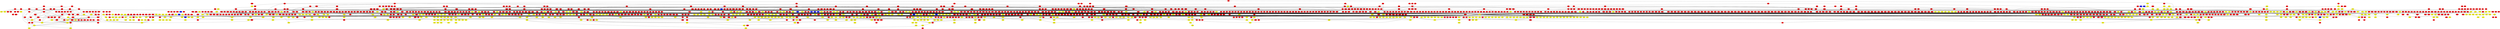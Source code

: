 graph {
0 [style = filled fillcolor = red];
1 [style = filled fillcolor = red];
2 [style = filled fillcolor = red];
3 [style = filled fillcolor = red];
4 [style = filled fillcolor = red];
5 [style = filled fillcolor = red];
6 [style = filled fillcolor = red];
7 [style = filled fillcolor = red];
8 [style = filled fillcolor = red];
9 [style = filled fillcolor = red];
10 [style = filled fillcolor = red];
11 [style = filled fillcolor = red];
12 [style = filled fillcolor = red];
13 [style = filled fillcolor = red];
14 [style = filled fillcolor = red];
15 [style = filled fillcolor = red];
16 [style = filled fillcolor = red];
17 [style = filled fillcolor = red];
18 [style = filled fillcolor = red];
19 [style = filled fillcolor = red];
20 [style = filled fillcolor = red];
21 [style = filled fillcolor = red];
22 [style = filled fillcolor = red];
23 [style = filled fillcolor = red];
24 [style = filled fillcolor = red];
25 [style = filled fillcolor = red];
26 [style = filled fillcolor = red];
27 [style = filled fillcolor = red];
28 [style = filled fillcolor = red];
29 [style = filled fillcolor = red];
30 [style = filled fillcolor = red];
31 [style = filled fillcolor = red];
32 [style = filled fillcolor = red];
33 [style = filled fillcolor = red];
34 [style = filled fillcolor = red];
35 [style = filled fillcolor = red];
36 [style = filled fillcolor = red];
37 [style = filled fillcolor = red];
38 [style = filled fillcolor = red];
39 [style = filled fillcolor = red];
40 [style = filled fillcolor = red];
41 [style = filled fillcolor = red];
42 [style = filled fillcolor = red];
43 [style = filled fillcolor = red];
44 [style = filled fillcolor = red];
45 [style = filled fillcolor = red];
46 [style = filled fillcolor = red];
47 [style = filled fillcolor = red];
48 [style = filled fillcolor = red];
49 [style = filled fillcolor = red];
50 [style = filled fillcolor = red];
51 [style = filled fillcolor = red];
52 [style = filled fillcolor = red];
53 [style = filled fillcolor = red];
54 [style = filled fillcolor = red];
55 [style = filled fillcolor = red];
56 [style = filled fillcolor = red];
57 [style = filled fillcolor = red];
58 [style = filled fillcolor = red];
59 [style = filled fillcolor = red];
60 [style = filled fillcolor = red];
61 [style = filled fillcolor = red];
62 [style = filled fillcolor = red];
63 [style = filled fillcolor = red];
64 [style = filled fillcolor = red];
65 [style = filled fillcolor = red];
66 [style = filled fillcolor = red];
67 [style = filled fillcolor = red];
68 [style = filled fillcolor = red];
69 [style = filled fillcolor = red];
70 [style = filled fillcolor = red];
71 [style = filled fillcolor = red];
72 [style = filled fillcolor = red];
73 [style = filled fillcolor = red];
74 [style = filled fillcolor = red];
75 [style = filled fillcolor = red];
76 [style = filled fillcolor = red];
77 [style = filled fillcolor = red];
78 [style = filled fillcolor = red];
79 [style = filled fillcolor = red];
80 [style = filled fillcolor = red];
81 [style = filled fillcolor = red];
82 [style = filled fillcolor = red];
83 [style = filled fillcolor = red];
84 [style = filled fillcolor = red];
85 [style = filled fillcolor = red];
86 [style = filled fillcolor = red];
87 [style = filled fillcolor = red];
88 [style = filled fillcolor = red];
89 [style = filled fillcolor = red];
90 [style = filled fillcolor = red];
91 [style = filled fillcolor = red];
92 [style = filled fillcolor = red];
93 [style = filled fillcolor = red];
94 [style = filled fillcolor = red];
95 [style = filled fillcolor = red];
96 [style = filled fillcolor = red];
97 [style = filled fillcolor = red];
98 [style = filled fillcolor = red];
99 [style = filled fillcolor = red];
100 [style = filled fillcolor = red];
101 [style = filled fillcolor = red];
102 [style = filled fillcolor = red];
103 [style = filled fillcolor = red];
104 [style = filled fillcolor = red];
105 [style = filled fillcolor = red];
106 [style = filled fillcolor = red];
107 [style = filled fillcolor = red];
108 [style = filled fillcolor = red];
109 [style = filled fillcolor = red];
110 [style = filled fillcolor = red];
111 [style = filled fillcolor = red];
112 [style = filled fillcolor = red];
113 [style = filled fillcolor = red];
114 [style = filled fillcolor = red];
115 [style = filled fillcolor = red];
116 [style = filled fillcolor = red];
117 [style = filled fillcolor = red];
118 [style = filled fillcolor = red];
119 [style = filled fillcolor = red];
120 [style = filled fillcolor = red];
121 [style = filled fillcolor = red];
122 [style = filled fillcolor = red];
123 [style = filled fillcolor = red];
124 [style = filled fillcolor = red];
125 [style = filled fillcolor = red];
126 [style = filled fillcolor = red];
127 [style = filled fillcolor = red];
128 [style = filled fillcolor = red];
129 [style = filled fillcolor = red];
130 [style = filled fillcolor = red];
131 [style = filled fillcolor = red];
132 [style = filled fillcolor = red];
133 [style = filled fillcolor = red];
134 [style = filled fillcolor = red];
135 [style = filled fillcolor = red];
136 [style = filled fillcolor = red];
137 [style = filled fillcolor = red];
138 [style = filled fillcolor = red];
139 [style = filled fillcolor = red];
140 [style = filled fillcolor = red];
141 [style = filled fillcolor = red];
142 [style = filled fillcolor = red];
143 [style = filled fillcolor = red];
144 [style = filled fillcolor = red];
145 [style = filled fillcolor = red];
146 [style = filled fillcolor = red];
147 [style = filled fillcolor = red];
148 [style = filled fillcolor = red];
149 [style = filled fillcolor = red];
150 [style = filled fillcolor = red];
151 [style = filled fillcolor = red];
152 [style = filled fillcolor = red];
153 [style = filled fillcolor = red];
154 [style = filled fillcolor = red];
155 [style = filled fillcolor = red];
156 [style = filled fillcolor = red];
157 [style = filled fillcolor = red];
158 [style = filled fillcolor = red];
159 [style = filled fillcolor = red];
160 [style = filled fillcolor = red];
161 [style = filled fillcolor = red];
162 [style = filled fillcolor = red];
163 [style = filled fillcolor = red];
164 [style = filled fillcolor = red];
165 [style = filled fillcolor = red];
166 [style = filled fillcolor = red];
167 [style = filled fillcolor = red];
168 [style = filled fillcolor = red];
169 [style = filled fillcolor = red];
170 [style = filled fillcolor = red];
171 [style = filled fillcolor = red];
172 [style = filled fillcolor = red];
173 [style = filled fillcolor = red];
174 [style = filled fillcolor = red];
175 [style = filled fillcolor = red];
176 [style = filled fillcolor = red];
177 [style = filled fillcolor = red];
178 [style = filled fillcolor = red];
179 [style = filled fillcolor = red];
180 [style = filled fillcolor = red];
181 [style = filled fillcolor = red];
182 [style = filled fillcolor = red];
183 [style = filled fillcolor = red];
184 [style = filled fillcolor = red];
185 [style = filled fillcolor = red];
186 [style = filled fillcolor = red];
187 [style = filled fillcolor = red];
188 [style = filled fillcolor = red];
189 [style = filled fillcolor = red];
190 [style = filled fillcolor = red];
191 [style = filled fillcolor = red];
192 [style = filled fillcolor = red];
193 [style = filled fillcolor = red];
194 [style = filled fillcolor = red];
195 [style = filled fillcolor = red];
196 [style = filled fillcolor = red];
197 [style = filled fillcolor = red];
198 [style = filled fillcolor = red];
199 [style = filled fillcolor = red];
200 [style = filled fillcolor = red];
201 [style = filled fillcolor = red];
202 [style = filled fillcolor = red];
203 [style = filled fillcolor = red];
204 [style = filled fillcolor = red];
205 [style = filled fillcolor = red];
206 [style = filled fillcolor = red];
207 [style = filled fillcolor = red];
208 [style = filled fillcolor = red];
209 [style = filled fillcolor = red];
210 [style = filled fillcolor = red];
211 [style = filled fillcolor = red];
212 [style = filled fillcolor = red];
213 [style = filled fillcolor = red];
214 [style = filled fillcolor = red];
215 [style = filled fillcolor = red];
216 [style = filled fillcolor = red];
217 [style = filled fillcolor = red];
218 [style = filled fillcolor = red];
219 [style = filled fillcolor = red];
220 [style = filled fillcolor = red];
221 [style = filled fillcolor = red];
222 [style = filled fillcolor = red];
223 [style = filled fillcolor = red];
224 [style = filled fillcolor = red];
225 [style = filled fillcolor = red];
226 [style = filled fillcolor = red];
227 [style = filled fillcolor = red];
228 [style = filled fillcolor = red];
229 [style = filled fillcolor = red];
230 [style = filled fillcolor = red];
231 [style = filled fillcolor = red];
232 [style = filled fillcolor = red];
233 [style = filled fillcolor = red];
234 [style = filled fillcolor = red];
235 [style = filled fillcolor = red];
236 [style = filled fillcolor = red];
237 [style = filled fillcolor = red];
238 [style = filled fillcolor = red];
239 [style = filled fillcolor = red];
240 [style = filled fillcolor = red];
241 [style = filled fillcolor = red];
242 [style = filled fillcolor = red];
243 [style = filled fillcolor = red];
244 [style = filled fillcolor = red];
245 [style = filled fillcolor = red];
246 [style = filled fillcolor = red];
247 [style = filled fillcolor = red];
248 [style = filled fillcolor = red];
249 [style = filled fillcolor = red];
250 [style = filled fillcolor = red];
251 [style = filled fillcolor = red];
252 [style = filled fillcolor = red];
253 [style = filled fillcolor = red];
254 [style = filled fillcolor = red];
255 [style = filled fillcolor = red];
256 [style = filled fillcolor = red];
257 [style = filled fillcolor = red];
258 [style = filled fillcolor = red];
259 [style = filled fillcolor = red];
260 [style = filled fillcolor = red];
261 [style = filled fillcolor = red];
262 [style = filled fillcolor = red];
263 [style = filled fillcolor = red];
264 [style = filled fillcolor = red];
265 [style = filled fillcolor = red];
266 [style = filled fillcolor = red];
267 [style = filled fillcolor = red];
268 [style = filled fillcolor = red];
269 [style = filled fillcolor = red];
270 [style = filled fillcolor = red];
271 [style = filled fillcolor = red];
272 [style = filled fillcolor = red];
273 [style = filled fillcolor = red];
274 [style = filled fillcolor = red];
275 [style = filled fillcolor = red];
276 [style = filled fillcolor = red];
277 [style = filled fillcolor = red];
278 [style = filled fillcolor = red];
279 [style = filled fillcolor = red];
280 [style = filled fillcolor = red];
281 [style = filled fillcolor = red];
282 [style = filled fillcolor = red];
283 [style = filled fillcolor = red];
284 [style = filled fillcolor = red];
285 [style = filled fillcolor = red];
286 [style = filled fillcolor = red];
287 [style = filled fillcolor = red];
288 [style = filled fillcolor = red];
289 [style = filled fillcolor = red];
290 [style = filled fillcolor = red];
291 [style = filled fillcolor = red];
292 [style = filled fillcolor = red];
293 [style = filled fillcolor = red];
294 [style = filled fillcolor = red];
295 [style = filled fillcolor = red];
296 [style = filled fillcolor = red];
297 [style = filled fillcolor = red];
298 [style = filled fillcolor = red];
299 [style = filled fillcolor = red];
300 [style = filled fillcolor = red];
301 [style = filled fillcolor = red];
302 [style = filled fillcolor = red];
303 [style = filled fillcolor = red];
304 [style = filled fillcolor = red];
305 [style = filled fillcolor = red];
306 [style = filled fillcolor = red];
307 [style = filled fillcolor = red];
308 [style = filled fillcolor = red];
309 [style = filled fillcolor = red];
310 [style = filled fillcolor = red];
311 [style = filled fillcolor = red];
312 [style = filled fillcolor = red];
313 [style = filled fillcolor = red];
314 [style = filled fillcolor = red];
315 [style = filled fillcolor = red];
316 [style = filled fillcolor = red];
317 [style = filled fillcolor = red];
318 [style = filled fillcolor = red];
319 [style = filled fillcolor = red];
320 [style = filled fillcolor = red];
321 [style = filled fillcolor = red];
322 [style = filled fillcolor = red];
323 [style = filled fillcolor = red];
324 [style = filled fillcolor = red];
325 [style = filled fillcolor = red];
326 [style = filled fillcolor = red];
327 [style = filled fillcolor = red];
328 [style = filled fillcolor = red];
329 [style = filled fillcolor = red];
330 [style = filled fillcolor = red];
331 [style = filled fillcolor = red];
332 [style = filled fillcolor = red];
333 [style = filled fillcolor = red];
334 [style = filled fillcolor = red];
335 [style = filled fillcolor = red];
336 [style = filled fillcolor = red];
337 [style = filled fillcolor = red];
338 [style = filled fillcolor = red];
339 [style = filled fillcolor = red];
340 [style = filled fillcolor = red];
341 [style = filled fillcolor = red];
342 [style = filled fillcolor = red];
343 [style = filled fillcolor = red];
344 [style = filled fillcolor = red];
345 [style = filled fillcolor = red];
346 [style = filled fillcolor = red];
347 [style = filled fillcolor = red];
348 [style = filled fillcolor = red];
349 [style = filled fillcolor = red];
350 [style = filled fillcolor = red];
351 [style = filled fillcolor = red];
352 [style = filled fillcolor = red];
353 [style = filled fillcolor = red];
354 [style = filled fillcolor = red];
355 [style = filled fillcolor = red];
356 [style = filled fillcolor = red];
357 [style = filled fillcolor = red];
358 [style = filled fillcolor = red];
359 [style = filled fillcolor = red];
360 [style = filled fillcolor = red];
361 [style = filled fillcolor = red];
362 [style = filled fillcolor = red];
363 [style = filled fillcolor = red];
364 [style = filled fillcolor = red];
365 [style = filled fillcolor = red];
366 [style = filled fillcolor = red];
367 [style = filled fillcolor = red];
368 [style = filled fillcolor = red];
369 [style = filled fillcolor = red];
370 [style = filled fillcolor = red];
371 [style = filled fillcolor = red];
372 [style = filled fillcolor = red];
373 [style = filled fillcolor = red];
374 [style = filled fillcolor = red];
375 [style = filled fillcolor = red];
376 [style = filled fillcolor = red];
377 [style = filled fillcolor = red];
378 [style = filled fillcolor = red];
379 [style = filled fillcolor = red];
380 [style = filled fillcolor = red];
381 [style = filled fillcolor = red];
382 [style = filled fillcolor = red];
383 [style = filled fillcolor = red];
384 [style = filled fillcolor = red];
385 [style = filled fillcolor = red];
386 [style = filled fillcolor = red];
387 [style = filled fillcolor = red];
388 [style = filled fillcolor = red];
389 [style = filled fillcolor = red];
390 [style = filled fillcolor = red];
391 [style = filled fillcolor = red];
392 [style = filled fillcolor = red];
393 [style = filled fillcolor = red];
394 [style = filled fillcolor = red];
395 [style = filled fillcolor = red];
396 [style = filled fillcolor = red];
397 [style = filled fillcolor = red];
398 [style = filled fillcolor = red];
399 [style = filled fillcolor = red];
400 [style = filled fillcolor = red];
401 [style = filled fillcolor = red];
402 [style = filled fillcolor = red];
403 [style = filled fillcolor = red];
404 [style = filled fillcolor = red];
405 [style = filled fillcolor = red];
406 [style = filled fillcolor = red];
407 [style = filled fillcolor = red];
408 [style = filled fillcolor = red];
409 [style = filled fillcolor = red];
410 [style = filled fillcolor = red];
411 [style = filled fillcolor = red];
412 [style = filled fillcolor = red];
413 [style = filled fillcolor = red];
414 [style = filled fillcolor = red];
415 [style = filled fillcolor = red];
416 [style = filled fillcolor = red];
417 [style = filled fillcolor = red];
418 [style = filled fillcolor = red];
419 [style = filled fillcolor = red];
420 [style = filled fillcolor = red];
421 [style = filled fillcolor = red];
422 [style = filled fillcolor = red];
423 [style = filled fillcolor = red];
424 [style = filled fillcolor = red];
425 [style = filled fillcolor = red];
426 [style = filled fillcolor = red];
427 [style = filled fillcolor = red];
428 [style = filled fillcolor = red];
429 [style = filled fillcolor = red];
430 [style = filled fillcolor = red];
431 [style = filled fillcolor = red];
432 [style = filled fillcolor = red];
433 [style = filled fillcolor = red];
434 [style = filled fillcolor = red];
435 [style = filled fillcolor = red];
436 [style = filled fillcolor = red];
437 [style = filled fillcolor = red];
438 [style = filled fillcolor = red];
439 [style = filled fillcolor = red];
440 [style = filled fillcolor = red];
441 [style = filled fillcolor = red];
442 [style = filled fillcolor = red];
443 [style = filled fillcolor = red];
444 [style = filled fillcolor = red];
445 [style = filled fillcolor = red];
446 [style = filled fillcolor = red];
447 [style = filled fillcolor = red];
448 [style = filled fillcolor = red];
449 [style = filled fillcolor = red];
450 [style = filled fillcolor = red];
451 [style = filled fillcolor = red];
452 [style = filled fillcolor = red];
453 [style = filled fillcolor = red];
454 [style = filled fillcolor = red];
455 [style = filled fillcolor = red];
456 [style = filled fillcolor = red];
457 [style = filled fillcolor = red];
458 [style = filled fillcolor = red];
459 [style = filled fillcolor = red];
460 [style = filled fillcolor = red];
461 [style = filled fillcolor = red];
462 [style = filled fillcolor = red];
463 [style = filled fillcolor = red];
464 [style = filled fillcolor = red];
465 [style = filled fillcolor = red];
466 [style = filled fillcolor = red];
467 [style = filled fillcolor = red];
468 [style = filled fillcolor = red];
469 [style = filled fillcolor = red];
470 [style = filled fillcolor = red];
471 [style = filled fillcolor = red];
472 [style = filled fillcolor = red];
473 [style = filled fillcolor = red];
474 [style = filled fillcolor = red];
475 [style = filled fillcolor = red];
476 [style = filled fillcolor = red];
477 [style = filled fillcolor = red];
478 [style = filled fillcolor = red];
479 [style = filled fillcolor = red];
480 [style = filled fillcolor = red];
481 [style = filled fillcolor = red];
482 [style = filled fillcolor = red];
483 [style = filled fillcolor = red];
484 [style = filled fillcolor = red];
485 [style = filled fillcolor = red];
486 [style = filled fillcolor = red];
487 [style = filled fillcolor = red];
488 [style = filled fillcolor = red];
489 [style = filled fillcolor = red];
490 [style = filled fillcolor = red];
491 [style = filled fillcolor = red];
492 [style = filled fillcolor = red];
493 [style = filled fillcolor = red];
494 [style = filled fillcolor = red];
495 [style = filled fillcolor = red];
496 [style = filled fillcolor = red];
497 [style = filled fillcolor = red];
498 [style = filled fillcolor = red];
499 [style = filled fillcolor = red];
500 [style = filled fillcolor = red];
501 [style = filled fillcolor = red];
502 [style = filled fillcolor = red];
503 [style = filled fillcolor = red];
504 [style = filled fillcolor = red];
505 [style = filled fillcolor = red];
506 [style = filled fillcolor = red];
507 [style = filled fillcolor = red];
508 [style = filled fillcolor = red];
509 [style = filled fillcolor = red];
510 [style = filled fillcolor = red];
511 [style = filled fillcolor = red];
512 [style = filled fillcolor = red];
513 [style = filled fillcolor = red];
514 [style = filled fillcolor = red];
515 [style = filled fillcolor = red];
516 [style = filled fillcolor = red];
517 [style = filled fillcolor = red];
518 [style = filled fillcolor = red];
519 [style = filled fillcolor = red];
520 [style = filled fillcolor = red];
521 [style = filled fillcolor = red];
522 [style = filled fillcolor = red];
523 [style = filled fillcolor = red];
524 [style = filled fillcolor = red];
525 [style = filled fillcolor = red];
526 [style = filled fillcolor = red];
527 [style = filled fillcolor = red];
528 [style = filled fillcolor = red];
529 [style = filled fillcolor = red];
530 [style = filled fillcolor = red];
531 [style = filled fillcolor = red];
532 [style = filled fillcolor = red];
533 [style = filled fillcolor = red];
534 [style = filled fillcolor = red];
535 [style = filled fillcolor = red];
536 [style = filled fillcolor = red];
537 [style = filled fillcolor = red];
538 [style = filled fillcolor = red];
539 [style = filled fillcolor = red];
540 [style = filled fillcolor = red];
541 [style = filled fillcolor = red];
542 [style = filled fillcolor = red];
543 [style = filled fillcolor = red];
544 [style = filled fillcolor = red];
545 [style = filled fillcolor = red];
546 [style = filled fillcolor = red];
547 [style = filled fillcolor = red];
548 [style = filled fillcolor = red];
549 [style = filled fillcolor = red];
550 [style = filled fillcolor = red];
551 [style = filled fillcolor = red];
552 [style = filled fillcolor = red];
553 [style = filled fillcolor = red];
554 [style = filled fillcolor = red];
555 [style = filled fillcolor = red];
556 [style = filled fillcolor = red];
557 [style = filled fillcolor = red];
558 [style = filled fillcolor = red];
559 [style = filled fillcolor = red];
560 [style = filled fillcolor = red];
561 [style = filled fillcolor = red];
562 [style = filled fillcolor = red];
563 [style = filled fillcolor = red];
564 [style = filled fillcolor = red];
565 [style = filled fillcolor = red];
566 [style = filled fillcolor = red];
567 [style = filled fillcolor = red];
568 [style = filled fillcolor = red];
569 [style = filled fillcolor = red];
570 [style = filled fillcolor = red];
571 [style = filled fillcolor = red];
572 [style = filled fillcolor = red];
573 [style = filled fillcolor = red];
574 [style = filled fillcolor = red];
575 [style = filled fillcolor = red];
576 [style = filled fillcolor = red];
577 [style = filled fillcolor = red];
578 [style = filled fillcolor = red];
579 [style = filled fillcolor = red];
580 [style = filled fillcolor = red];
581 [style = filled fillcolor = red];
582 [style = filled fillcolor = red];
583 [style = filled fillcolor = red];
584 [style = filled fillcolor = red];
585 [style = filled fillcolor = red];
586 [style = filled fillcolor = red];
587 [style = filled fillcolor = red];
588 [style = filled fillcolor = red];
589 [style = filled fillcolor = red];
590 [style = filled fillcolor = red];
591 [style = filled fillcolor = red];
592 [style = filled fillcolor = red];
593 [style = filled fillcolor = red];
594 [style = filled fillcolor = red];
595 [style = filled fillcolor = red];
596 [style = filled fillcolor = red];
597 [style = filled fillcolor = red];
598 [style = filled fillcolor = red];
599 [style = filled fillcolor = red];
600 [style = filled fillcolor = red];
601 [style = filled fillcolor = red];
602 [style = filled fillcolor = red];
603 [style = filled fillcolor = red];
604 [style = filled fillcolor = red];
605 [style = filled fillcolor = red];
606 [style = filled fillcolor = red];
607 [style = filled fillcolor = red];
608 [style = filled fillcolor = red];
609 [style = filled fillcolor = red];
610 [style = filled fillcolor = red];
611 [style = filled fillcolor = red];
612 [style = filled fillcolor = red];
613 [style = filled fillcolor = red];
614 [style = filled fillcolor = red];
615 [style = filled fillcolor = red];
616 [style = filled fillcolor = red];
617 [style = filled fillcolor = red];
618 [style = filled fillcolor = red];
619 [style = filled fillcolor = red];
620 [style = filled fillcolor = red];
621 [style = filled fillcolor = red];
622 [style = filled fillcolor = red];
623 [style = filled fillcolor = red];
624 [style = filled fillcolor = red];
625 [style = filled fillcolor = red];
626 [style = filled fillcolor = red];
627 [style = filled fillcolor = red];
628 [style = filled fillcolor = red];
629 [style = filled fillcolor = red];
630 [style = filled fillcolor = red];
631 [style = filled fillcolor = red];
632 [style = filled fillcolor = red];
633 [style = filled fillcolor = red];
634 [style = filled fillcolor = red];
635 [style = filled fillcolor = red];
636 [style = filled fillcolor = red];
637 [style = filled fillcolor = red];
638 [style = filled fillcolor = red];
639 [style = filled fillcolor = red];
640 [style = filled fillcolor = red];
641 [style = filled fillcolor = red];
642 [style = filled fillcolor = red];
643 [style = filled fillcolor = red];
644 [style = filled fillcolor = red];
645 [style = filled fillcolor = red];
646 [style = filled fillcolor = red];
647 [style = filled fillcolor = red];
648 [style = filled fillcolor = red];
649 [style = filled fillcolor = red];
650 [style = filled fillcolor = red];
651 [style = filled fillcolor = red];
652 [style = filled fillcolor = red];
653 [style = filled fillcolor = red];
654 [style = filled fillcolor = red];
655 [style = filled fillcolor = red];
656 [style = filled fillcolor = red];
657 [style = filled fillcolor = red];
658 [style = filled fillcolor = red];
659 [style = filled fillcolor = red];
660 [style = filled fillcolor = red];
661 [style = filled fillcolor = red];
662 [style = filled fillcolor = red];
663 [style = filled fillcolor = red];
664 [style = filled fillcolor = red];
665 [style = filled fillcolor = red];
666 [style = filled fillcolor = red];
667 [style = filled fillcolor = red];
668 [style = filled fillcolor = red];
669 [style = filled fillcolor = red];
670 [style = filled fillcolor = red];
671 [style = filled fillcolor = red];
672 [style = filled fillcolor = red];
673 [style = filled fillcolor = red];
674 [style = filled fillcolor = red];
675 [style = filled fillcolor = red];
676 [style = filled fillcolor = red];
677 [style = filled fillcolor = red];
678 [style = filled fillcolor = red];
679 [style = filled fillcolor = red];
680 [style = filled fillcolor = red];
681 [style = filled fillcolor = red];
682 [style = filled fillcolor = red];
683 [style = filled fillcolor = red];
684 [style = filled fillcolor = red];
685 [style = filled fillcolor = red];
686 [style = filled fillcolor = red];
687 [style = filled fillcolor = red];
688 [style = filled fillcolor = red];
689 [style = filled fillcolor = red];
690 [style = filled fillcolor = red];
691 [style = filled fillcolor = red];
692 [style = filled fillcolor = red];
693 [style = filled fillcolor = red];
694 [style = filled fillcolor = red];
695 [style = filled fillcolor = red];
696 [style = filled fillcolor = red];
697 [style = filled fillcolor = red];
698 [style = filled fillcolor = red];
699 [style = filled fillcolor = red];
700 [style = filled fillcolor = red];
701 [style = filled fillcolor = red];
702 [style = filled fillcolor = red];
703 [style = filled fillcolor = red];
704 [style = filled fillcolor = red];
705 [style = filled fillcolor = red];
706 [style = filled fillcolor = red];
707 [style = filled fillcolor = red];
708 [style = filled fillcolor = red];
709 [style = filled fillcolor = red];
710 [style = filled fillcolor = red];
711 [style = filled fillcolor = red];
712 [style = filled fillcolor = red];
713 [style = filled fillcolor = red];
714 [style = filled fillcolor = red];
715 [style = filled fillcolor = red];
716 [style = filled fillcolor = red];
717 [style = filled fillcolor = red];
718 [style = filled fillcolor = red];
719 [style = filled fillcolor = red];
720 [style = filled fillcolor = red];
721 [style = filled fillcolor = red];
722 [style = filled fillcolor = red];
723 [style = filled fillcolor = red];
724 [style = filled fillcolor = red];
725 [style = filled fillcolor = red];
726 [style = filled fillcolor = red];
727 [style = filled fillcolor = red];
728 [style = filled fillcolor = red];
729 [style = filled fillcolor = red];
730 [style = filled fillcolor = red];
731 [style = filled fillcolor = red];
732 [style = filled fillcolor = red];
733 [style = filled fillcolor = red];
734 [style = filled fillcolor = red];
735 [style = filled fillcolor = red];
736 [style = filled fillcolor = red];
737 [style = filled fillcolor = red];
738 [style = filled fillcolor = red];
739 [style = filled fillcolor = red];
740 [style = filled fillcolor = red];
741 [style = filled fillcolor = red];
742 [style = filled fillcolor = red];
743 [style = filled fillcolor = red];
744 [style = filled fillcolor = red];
745 [style = filled fillcolor = red];
746 [style = filled fillcolor = red];
747 [style = filled fillcolor = red];
748 [style = filled fillcolor = red];
749 [style = filled fillcolor = red];
750 [style = filled fillcolor = red];
751 [style = filled fillcolor = red];
752 [style = filled fillcolor = red];
753 [style = filled fillcolor = red];
754 [style = filled fillcolor = red];
755 [style = filled fillcolor = red];
756 [style = filled fillcolor = red];
757 [style = filled fillcolor = red];
758 [style = filled fillcolor = red];
759 [style = filled fillcolor = red];
760 [style = filled fillcolor = red];
761 [style = filled fillcolor = red];
762 [style = filled fillcolor = red];
763 [style = filled fillcolor = red];
764 [style = filled fillcolor = red];
765 [style = filled fillcolor = red];
766 [style = filled fillcolor = red];
767 [style = filled fillcolor = red];
768 [style = filled fillcolor = red];
769 [style = filled fillcolor = red];
770 [style = filled fillcolor = red];
771 [style = filled fillcolor = red];
772 [style = filled fillcolor = red];
773 [style = filled fillcolor = red];
774 [style = filled fillcolor = red];
775 [style = filled fillcolor = red];
776 [style = filled fillcolor = red];
777 [style = filled fillcolor = red];
778 [style = filled fillcolor = red];
779 [style = filled fillcolor = red];
780 [style = filled fillcolor = red];
781 [style = filled fillcolor = red];
782 [style = filled fillcolor = red];
783 [style = filled fillcolor = red];
784 [style = filled fillcolor = red];
785 [style = filled fillcolor = red];
786 [style = filled fillcolor = red];
787 [style = filled fillcolor = red];
788 [style = filled fillcolor = red];
789 [style = filled fillcolor = red];
790 [style = filled fillcolor = red];
791 [style = filled fillcolor = red];
792 [style = filled fillcolor = red];
793 [style = filled fillcolor = red];
794 [style = filled fillcolor = red];
795 [style = filled fillcolor = red];
796 [style = filled fillcolor = red];
797 [style = filled fillcolor = red];
798 [style = filled fillcolor = red];
799 [style = filled fillcolor = red];
800 [style = filled fillcolor = red];
801 [style = filled fillcolor = red];
802 [style = filled fillcolor = red];
803 [style = filled fillcolor = red];
804 [style = filled fillcolor = red];
805 [style = filled fillcolor = red];
806 [style = filled fillcolor = red];
807 [style = filled fillcolor = red];
808 [style = filled fillcolor = red];
809 [style = filled fillcolor = red];
810 [style = filled fillcolor = red];
811 [style = filled fillcolor = red];
812 [style = filled fillcolor = red];
813 [style = filled fillcolor = red];
814 [style = filled fillcolor = red];
815 [style = filled fillcolor = red];
816 [style = filled fillcolor = red];
817 [style = filled fillcolor = red];
818 [style = filled fillcolor = red];
819 [style = filled fillcolor = red];
820 [style = filled fillcolor = red];
821 [style = filled fillcolor = red];
822 [style = filled fillcolor = red];
823 [style = filled fillcolor = red];
824 [style = filled fillcolor = red];
825 [style = filled fillcolor = red];
826 [style = filled fillcolor = red];
827 [style = filled fillcolor = red];
828 [style = filled fillcolor = red];
829 [style = filled fillcolor = red];
830 [style = filled fillcolor = red];
831 [style = filled fillcolor = red];
832 [style = filled fillcolor = red];
833 [style = filled fillcolor = red];
834 [style = filled fillcolor = red];
835 [style = filled fillcolor = red];
836 [style = filled fillcolor = red];
837 [style = filled fillcolor = red];
838 [style = filled fillcolor = red];
839 [style = filled fillcolor = red];
840 [style = filled fillcolor = red];
841 [style = filled fillcolor = red];
842 [style = filled fillcolor = red];
843 [style = filled fillcolor = red];
844 [style = filled fillcolor = red];
845 [style = filled fillcolor = red];
846 [style = filled fillcolor = red];
847 [style = filled fillcolor = red];
848 [style = filled fillcolor = red];
849 [style = filled fillcolor = red];
850 [style = filled fillcolor = red];
851 [style = filled fillcolor = red];
852 [style = filled fillcolor = red];
853 [style = filled fillcolor = red];
854 [style = filled fillcolor = red];
855 [style = filled fillcolor = red];
856 [style = filled fillcolor = red];
857 [style = filled fillcolor = red];
858 [style = filled fillcolor = red];
859 [style = filled fillcolor = red];
860 [style = filled fillcolor = red];
861 [style = filled fillcolor = red];
862 [style = filled fillcolor = red];
863 [style = filled fillcolor = red];
864 [style = filled fillcolor = red];
865 [style = filled fillcolor = red];
866 [style = filled fillcolor = red];
867 [style = filled fillcolor = red];
868 [style = filled fillcolor = red];
869 [style = filled fillcolor = red];
870 [style = filled fillcolor = red];
871 [style = filled fillcolor = red];
872 [style = filled fillcolor = red];
873 [style = filled fillcolor = red];
874 [style = filled fillcolor = red];
875 [style = filled fillcolor = red];
876 [style = filled fillcolor = red];
877 [style = filled fillcolor = red];
878 [style = filled fillcolor = red];
879 [style = filled fillcolor = red];
880 [style = filled fillcolor = red];
881 [style = filled fillcolor = red];
882 [style = filled fillcolor = red];
883 [style = filled fillcolor = red];
884 [style = filled fillcolor = red];
885 [style = filled fillcolor = red];
886 [style = filled fillcolor = red];
887 [style = filled fillcolor = red];
888 [style = filled fillcolor = red];
889 [style = filled fillcolor = red];
890 [style = filled fillcolor = red];
891 [style = filled fillcolor = red];
892 [style = filled fillcolor = red];
893 [style = filled fillcolor = red];
894 [style = filled fillcolor = red];
895 [style = filled fillcolor = red];
896 [style = filled fillcolor = red];
897 [style = filled fillcolor = red];
898 [style = filled fillcolor = red];
899 [style = filled fillcolor = red];
900 [style = filled fillcolor = red];
901 [style = filled fillcolor = red];
902 [style = filled fillcolor = red];
903 [style = filled fillcolor = red];
904 [style = filled fillcolor = red];
905 [style = filled fillcolor = red];
906 [style = filled fillcolor = red];
907 [style = filled fillcolor = red];
908 [style = filled fillcolor = red];
909 [style = filled fillcolor = red];
910 [style = filled fillcolor = red];
911 [style = filled fillcolor = red];
912 [style = filled fillcolor = red];
913 [style = filled fillcolor = red];
914 [style = filled fillcolor = red];
915 [style = filled fillcolor = red];
916 [style = filled fillcolor = red];
917 [style = filled fillcolor = red];
918 [style = filled fillcolor = red];
919 [style = filled fillcolor = red];
920 [style = filled fillcolor = red];
921 [style = filled fillcolor = red];
922 [style = filled fillcolor = red];
923 [style = filled fillcolor = red];
924 [style = filled fillcolor = red];
925 [style = filled fillcolor = red];
926 [style = filled fillcolor = red];
927 [style = filled fillcolor = red];
928 [style = filled fillcolor = red];
929 [style = filled fillcolor = red];
930 [style = filled fillcolor = red];
931 [style = filled fillcolor = red];
932 [style = filled fillcolor = red];
933 [style = filled fillcolor = red];
934 [style = filled fillcolor = red];
935 [style = filled fillcolor = red];
936 [style = filled fillcolor = red];
937 [style = filled fillcolor = red];
938 [style = filled fillcolor = red];
939 [style = filled fillcolor = red];
940 [style = filled fillcolor = red];
941 [style = filled fillcolor = red];
942 [style = filled fillcolor = red];
943 [style = filled fillcolor = red];
944 [style = filled fillcolor = red];
945 [style = filled fillcolor = red];
946 [style = filled fillcolor = red];
947 [style = filled fillcolor = red];
948 [style = filled fillcolor = red];
949 [style = filled fillcolor = red];
950 [style = filled fillcolor = red];
951 [style = filled fillcolor = red];
952 [style = filled fillcolor = red];
953 [style = filled fillcolor = red];
954 [style = filled fillcolor = red];
955 [style = filled fillcolor = red];
956 [style = filled fillcolor = red];
957 [style = filled fillcolor = red];
958 [style = filled fillcolor = red];
959 [style = filled fillcolor = red];
960 [style = filled fillcolor = red];
961 [style = filled fillcolor = red];
962 [style = filled fillcolor = red];
963 [style = filled fillcolor = red];
964 [style = filled fillcolor = red];
965 [style = filled fillcolor = red];
966 [style = filled fillcolor = red];
967 [style = filled fillcolor = red];
968 [style = filled fillcolor = red];
969 [style = filled fillcolor = red];
970 [style = filled fillcolor = red];
971 [style = filled fillcolor = red];
972 [style = filled fillcolor = red];
973 [style = filled fillcolor = red];
974 [style = filled fillcolor = red];
975 [style = filled fillcolor = red];
976 [style = filled fillcolor = red];
977 [style = filled fillcolor = red];
978 [style = filled fillcolor = red];
979 [style = filled fillcolor = red];
980 [style = filled fillcolor = red];
981 [style = filled fillcolor = red];
982 [style = filled fillcolor = red];
983 [style = filled fillcolor = red];
984 [style = filled fillcolor = red];
985 [style = filled fillcolor = red];
986 [style = filled fillcolor = red];
987 [style = filled fillcolor = red];
988 [style = filled fillcolor = red];
989 [style = filled fillcolor = red];
990 [style = filled fillcolor = red];
991 [style = filled fillcolor = red];
992 [style = filled fillcolor = red];
993 [style = filled fillcolor = red];
994 [style = filled fillcolor = red];
995 [style = filled fillcolor = red];
996 [style = filled fillcolor = red];
997 [style = filled fillcolor = red];
998 [style = filled fillcolor = red];
999 [style = filled fillcolor = red];
1000 [style = filled fillcolor = red];
1001 [style = filled fillcolor = red];
1002 [style = filled fillcolor = red];
1003 [style = filled fillcolor = red];
1004 [style = filled fillcolor = red];
1005 [style = filled fillcolor = red];
1006 [style = filled fillcolor = red];
1007 [style = filled fillcolor = red];
1008 [style = filled fillcolor = red];
1009 [style = filled fillcolor = red];
1010 [style = filled fillcolor = red];
1011 [style = filled fillcolor = red];
1012 [style = filled fillcolor = red];
1013 [style = filled fillcolor = red];
1014 [style = filled fillcolor = red];
1015 [style = filled fillcolor = red];
1016 [style = filled fillcolor = red];
1017 [style = filled fillcolor = red];
1018 [style = filled fillcolor = red];
1019 [style = filled fillcolor = red];
1020 [style = filled fillcolor = red];
1021 [style = filled fillcolor = red];
1022 [style = filled fillcolor = red];
1023 [style = filled fillcolor = red];
1024 [style = filled fillcolor = red];
1025 [style = filled fillcolor = red];
1026 [style = filled fillcolor = red];
1027 [style = filled fillcolor = red];
1028 [style = filled fillcolor = red];
1029 [style = filled fillcolor = red];
1030 [style = filled fillcolor = red];
1031 [style = filled fillcolor = red];
1032 [style = filled fillcolor = red];
1033 [style = filled fillcolor = red];
1034 [style = filled fillcolor = red];
1035 [style = filled fillcolor = red];
1036 [style = filled fillcolor = red];
1037 [style = filled fillcolor = red];
1038 [style = filled fillcolor = red];
1039 [style = filled fillcolor = red];
1040 [style = filled fillcolor = red];
1041 [style = filled fillcolor = red];
1042 [style = filled fillcolor = red];
1043 [style = filled fillcolor = red];
1044 [style = filled fillcolor = red];
1045 [style = filled fillcolor = red];
1046 [style = filled fillcolor = red];
1047 [style = filled fillcolor = red];
1048 [style = filled fillcolor = red];
1049 [style = filled fillcolor = red];
1050 [style = filled fillcolor = red];
1051 [style = filled fillcolor = red];
1052 [style = filled fillcolor = red];
1053 [style = filled fillcolor = red];
1054 [style = filled fillcolor = red];
1055 [style = filled fillcolor = red];
1056 [style = filled fillcolor = red];
1057 [style = filled fillcolor = red];
1058 [style = filled fillcolor = red];
1059 [style = filled fillcolor = red];
1060 [style = filled fillcolor = red];
1061 [style = filled fillcolor = red];
1062 [style = filled fillcolor = red];
1063 [style = filled fillcolor = red];
1064 [style = filled fillcolor = red];
1065 [style = filled fillcolor = red];
1066 [style = filled fillcolor = red];
1067 [style = filled fillcolor = red];
1068 [style = filled fillcolor = red];
1069 [style = filled fillcolor = red];
1070 [style = filled fillcolor = red];
1071 [style = filled fillcolor = red];
1072 [style = filled fillcolor = red];
1073 [style = filled fillcolor = red];
1074 [style = filled fillcolor = red];
1075 [style = filled fillcolor = red];
1076 [style = filled fillcolor = red];
1077 [style = filled fillcolor = red];
1078 [style = filled fillcolor = red];
1079 [style = filled fillcolor = red];
1080 [style = filled fillcolor = red];
1081 [style = filled fillcolor = red];
1082 [style = filled fillcolor = red];
1083 [style = filled fillcolor = red];
1084 [style = filled fillcolor = red];
1085 [style = filled fillcolor = red];
1086 [style = filled fillcolor = red];
1087 [style = filled fillcolor = red];
1088 [style = filled fillcolor = red];
1089 [style = filled fillcolor = red];
1090 [style = filled fillcolor = red];
1091 [style = filled fillcolor = red];
1092 [style = filled fillcolor = red];
1093 [style = filled fillcolor = red];
1094 [style = filled fillcolor = red];
1095 [style = filled fillcolor = red];
1096 [style = filled fillcolor = red];
1097 [style = filled fillcolor = red];
1098 [style = filled fillcolor = red];
1099 [style = filled fillcolor = red];
1100 [style = filled fillcolor = red];
1101 [style = filled fillcolor = red];
1102 [style = filled fillcolor = red];
1103 [style = filled fillcolor = red];
1104 [style = filled fillcolor = red];
1105 [style = filled fillcolor = red];
1106 [style = filled fillcolor = red];
1107 [style = filled fillcolor = red];
1108 [style = filled fillcolor = red];
1109 [style = filled fillcolor = red];
1110 [style = filled fillcolor = red];
1111 [style = filled fillcolor = red];
1112 [style = filled fillcolor = red];
1113 [style = filled fillcolor = red];
1114 [style = filled fillcolor = red];
1115 [style = filled fillcolor = red];
1116 [style = filled fillcolor = red];
1117 [style = filled fillcolor = red];
1118 [style = filled fillcolor = red];
1119 [style = filled fillcolor = red];
1120 [style = filled fillcolor = red];
1121 [style = filled fillcolor = red];
1122 [style = filled fillcolor = red];
1123 [style = filled fillcolor = red];
1124 [style = filled fillcolor = red];
1125 [style = filled fillcolor = red];
1126 [style = filled fillcolor = red];
1127 [style = filled fillcolor = red];
1128 [style = filled fillcolor = red];
1129 [style = filled fillcolor = red];
1130 [style = filled fillcolor = red];
1131 [style = filled fillcolor = red];
1132 [style = filled fillcolor = red];
1133 [style = filled fillcolor = red];
1134 [style = filled fillcolor = red];
1135 [style = filled fillcolor = red];
1136 [style = filled fillcolor = red];
1137 [style = filled fillcolor = red];
1138 [style = filled fillcolor = red];
1139 [style = filled fillcolor = red];
1140 [style = filled fillcolor = red];
1141 [style = filled fillcolor = red];
1142 [style = filled fillcolor = red];
1143 [style = filled fillcolor = red];
1144 [style = filled fillcolor = red];
1145 [style = filled fillcolor = red];
1146 [style = filled fillcolor = red];
1147 [style = filled fillcolor = red];
1148 [style = filled fillcolor = red];
1149 [style = filled fillcolor = red];
1150 [style = filled fillcolor = red];
1151 [style = filled fillcolor = red];
1152 [style = filled fillcolor = red];
1153 [style = filled fillcolor = red];
1154 [style = filled fillcolor = red];
1155 [style = filled fillcolor = red];
1156 [style = filled fillcolor = red];
1157 [style = filled fillcolor = red];
1158 [style = filled fillcolor = red];
1159 [style = filled fillcolor = red];
1160 [style = filled fillcolor = red];
1161 [style = filled fillcolor = red];
1162 [style = filled fillcolor = red];
1163 [style = filled fillcolor = red];
1164 [style = filled fillcolor = red];
1165 [style = filled fillcolor = red];
1166 [style = filled fillcolor = red];
1167 [style = filled fillcolor = red];
1168 [style = filled fillcolor = red];
1169 [style = filled fillcolor = red];
1170 [style = filled fillcolor = red];
1171 [style = filled fillcolor = red];
1172 [style = filled fillcolor = red];
1173 [style = filled fillcolor = red];
1174 [style = filled fillcolor = red];
1175 [style = filled fillcolor = red];
1176 [style = filled fillcolor = red];
1177 [style = filled fillcolor = red];
1178 [style = filled fillcolor = red];
1179 [style = filled fillcolor = red];
1180 [style = filled fillcolor = red];
1181 [style = filled fillcolor = red];
1182 [style = filled fillcolor = red];
1183 [style = filled fillcolor = red];
1184 [style = filled fillcolor = red];
1185 [style = filled fillcolor = red];
1186 [style = filled fillcolor = red];
1187 [style = filled fillcolor = red];
1188 [style = filled fillcolor = red];
1189 [style = filled fillcolor = red];
1190 [style = filled fillcolor = red];
1191 [style = filled fillcolor = red];
1192 [style = filled fillcolor = red];
1193 [style = filled fillcolor = red];
1194 [style = filled fillcolor = red];
1195 [style = filled fillcolor = red];
1196 [style = filled fillcolor = red];
1197 [style = filled fillcolor = red];
1198 [style = filled fillcolor = red];
1199 [style = filled fillcolor = red];
1200 [style = filled fillcolor = red];
1201 [style = filled fillcolor = red];
1202 [style = filled fillcolor = red];
1203 [style = filled fillcolor = red];
1204 [style = filled fillcolor = red];
1205 [style = filled fillcolor = red];
1206 [style = filled fillcolor = red];
1207 [style = filled fillcolor = red];
1208 [style = filled fillcolor = red];
1209 [style = filled fillcolor = red];
1210 [style = filled fillcolor = red];
1211 [style = filled fillcolor = red];
1212 [style = filled fillcolor = red];
1213 [style = filled fillcolor = red];
1214 [style = filled fillcolor = red];
1215 [style = filled fillcolor = red];
1216 [style = filled fillcolor = red];
1217 [style = filled fillcolor = red];
1218 [style = filled fillcolor = red];
1219 [style = filled fillcolor = red];
1220 [style = filled fillcolor = red];
1221 [style = filled fillcolor = red];
1222 [style = filled fillcolor = red];
1223 [style = filled fillcolor = red];
1224 [style = filled fillcolor = red];
1225 [style = filled fillcolor = red];
1226 [style = filled fillcolor = red];
1227 [style = filled fillcolor = red];
1228 [style = filled fillcolor = red];
1229 [style = filled fillcolor = red];
1230 [style = filled fillcolor = red];
1231 [style = filled fillcolor = red];
1232 [style = filled fillcolor = red];
1233 [style = filled fillcolor = red];
1234 [style = filled fillcolor = red];
1235 [style = filled fillcolor = red];
1236 [style = filled fillcolor = red];
1237 [style = filled fillcolor = red];
1238 [style = filled fillcolor = red];
1239 [style = filled fillcolor = red];
1240 [style = filled fillcolor = red];
1241 [style = filled fillcolor = red];
1242 [style = filled fillcolor = red];
1243 [style = filled fillcolor = red];
1244 [style = filled fillcolor = red];
1245 [style = filled fillcolor = red];
1246 [style = filled fillcolor = red];
1247 [style = filled fillcolor = red];
1248 [style = filled fillcolor = red];
1249 [style = filled fillcolor = red];
1250 [style = filled fillcolor = red];
1251 [style = filled fillcolor = red];
1252 [style = filled fillcolor = red];
1253 [style = filled fillcolor = red];
1254 [style = filled fillcolor = red];
1255 [style = filled fillcolor = red];
1256 [style = filled fillcolor = red];
1257 [style = filled fillcolor = red];
1258 [style = filled fillcolor = red];
1259 [style = filled fillcolor = red];
1260 [style = filled fillcolor = red];
1261 [style = filled fillcolor = red];
1262 [style = filled fillcolor = red];
1263 [style = filled fillcolor = red];
1264 [style = filled fillcolor = red];
1265 [style = filled fillcolor = red];
1266 [style = filled fillcolor = red];
1267 [style = filled fillcolor = red];
1268 [style = filled fillcolor = red];
1269 [style = filled fillcolor = red];
1270 [style = filled fillcolor = red];
1271 [style = filled fillcolor = red];
1272 [style = filled fillcolor = red];
1273 [style = filled fillcolor = red];
1274 [style = filled fillcolor = red];
1275 [style = filled fillcolor = red];
1276 [style = filled fillcolor = red];
1277 [style = filled fillcolor = red];
1278 [style = filled fillcolor = red];
1279 [style = filled fillcolor = red];
1280 [style = filled fillcolor = red];
1281 [style = filled fillcolor = red];
1282 [style = filled fillcolor = red];
1283 [style = filled fillcolor = red];
1284 [style = filled fillcolor = red];
1285 [style = filled fillcolor = red];
1286 [style = filled fillcolor = red];
1287 [style = filled fillcolor = red];
1288 [style = filled fillcolor = red];
1289 [style = filled fillcolor = red];
1290 [style = filled fillcolor = red];
1291 [style = filled fillcolor = red];
1292 [style = filled fillcolor = red];
1293 [style = filled fillcolor = red];
1294 [style = filled fillcolor = red];
1295 [style = filled fillcolor = red];
1296 [style = filled fillcolor = red];
1297 [style = filled fillcolor = red];
1298 [style = filled fillcolor = red];
1299 [style = filled fillcolor = red];
1300 [style = filled fillcolor = red];
1301 [style = filled fillcolor = red];
1302 [style = filled fillcolor = red];
1303 [style = filled fillcolor = red];
1304 [style = filled fillcolor = red];
1305 [style = filled fillcolor = red];
1306 [style = filled fillcolor = red];
1307 [style = filled fillcolor = red];
1308 [style = filled fillcolor = red];
1309 [style = filled fillcolor = red];
1310 [style = filled fillcolor = red];
1311 [style = filled fillcolor = red];
1312 [style = filled fillcolor = red];
1313 [style = filled fillcolor = red];
1314 [style = filled fillcolor = red];
1315 [style = filled fillcolor = red];
1316 [style = filled fillcolor = red];
1317 [style = filled fillcolor = red];
1318 [style = filled fillcolor = red];
1319 [style = filled fillcolor = red];
1320 [style = filled fillcolor = red];
1321 [style = filled fillcolor = red];
1322 [style = filled fillcolor = red];
1323 [style = filled fillcolor = red];
1324 [style = filled fillcolor = red];
1325 [style = filled fillcolor = red];
1326 [style = filled fillcolor = red];
1327 [style = filled fillcolor = red];
1328 [style = filled fillcolor = red];
1329 [style = filled fillcolor = red];
1330 [style = filled fillcolor = red];
1331 [style = filled fillcolor = red];
1332 [style = filled fillcolor = red];
1333 [style = filled fillcolor = red];
1334 [style = filled fillcolor = red];
1335 [style = filled fillcolor = red];
1336 [style = filled fillcolor = red];
1337 [style = filled fillcolor = red];
1338 [style = filled fillcolor = red];
1339 [style = filled fillcolor = red];
1340 [style = filled fillcolor = red];
1341 [style = filled fillcolor = red];
1342 [style = filled fillcolor = red];
1343 [style = filled fillcolor = red];
1344 [style = filled fillcolor = red];
1345 [style = filled fillcolor = red];
1346 [style = filled fillcolor = red];
1347 [style = filled fillcolor = red];
1348 [style = filled fillcolor = red];
1349 [style = filled fillcolor = red];
1350 [style = filled fillcolor = red];
1351 [style = filled fillcolor = red];
1352 [style = filled fillcolor = red];
1353 [style = filled fillcolor = red];
1354 [style = filled fillcolor = red];
1355 [style = filled fillcolor = red];
1356 [style = filled fillcolor = red];
1357 [style = filled fillcolor = red];
1358 [style = filled fillcolor = red];
1359 [style = filled fillcolor = red];
1360 [style = filled fillcolor = red];
1361 [style = filled fillcolor = red];
1362 [style = filled fillcolor = red];
1363 [style = filled fillcolor = red];
1364 [style = filled fillcolor = red];
1365 [style = filled fillcolor = red];
1366 [style = filled fillcolor = red];
1367 [style = filled fillcolor = red];
1368 [style = filled fillcolor = red];
1369 [style = filled fillcolor = red];
1370 [style = filled fillcolor = red];
1371 [style = filled fillcolor = red];
1372 [style = filled fillcolor = red];
1373 [style = filled fillcolor = red];
1374 [style = filled fillcolor = red];
1375 [style = filled fillcolor = red];
1376 [style = filled fillcolor = red];
1377 [style = filled fillcolor = red];
1378 [style = filled fillcolor = red];
1379 [style = filled fillcolor = red];
1380 [style = filled fillcolor = red];
1381 [style = filled fillcolor = red];
1382 [style = filled fillcolor = red];
1383 [style = filled fillcolor = red];
1384 [style = filled fillcolor = red];
1385 [style = filled fillcolor = red];
1386 [style = filled fillcolor = blue];
1387 [style = filled fillcolor = blue];
1388 [style = filled fillcolor = blue];
1389 [style = filled fillcolor = blue];
1390 [style = filled fillcolor = blue];
1391 [style = filled fillcolor = blue];
1392 [style = filled fillcolor = blue];
1393 [style = filled fillcolor = blue];
1394 [style = filled fillcolor = blue];
1395 [style = filled fillcolor = blue];
1396 [style = filled fillcolor = blue];
1397 [style = filled fillcolor = blue];
1398 [style = filled fillcolor = blue];
1399 [style = filled fillcolor = yellow];
1400 [style = filled fillcolor = yellow];
1401 [style = filled fillcolor = yellow];
1402 [style = filled fillcolor = yellow];
1403 [style = filled fillcolor = yellow];
1404 [style = filled fillcolor = yellow];
1405 [style = filled fillcolor = yellow];
1406 [style = filled fillcolor = yellow];
1407 [style = filled fillcolor = yellow];
1408 [style = filled fillcolor = yellow];
1409 [style = filled fillcolor = yellow];
1410 [style = filled fillcolor = yellow];
1411 [style = filled fillcolor = yellow];
1412 [style = filled fillcolor = yellow];
1413 [style = filled fillcolor = yellow];
1414 [style = filled fillcolor = yellow];
1415 [style = filled fillcolor = yellow];
1416 [style = filled fillcolor = yellow];
1417 [style = filled fillcolor = yellow];
1418 [style = filled fillcolor = yellow];
1419 [style = filled fillcolor = yellow];
1420 [style = filled fillcolor = yellow];
1421 [style = filled fillcolor = yellow];
1422 [style = filled fillcolor = yellow];
1423 [style = filled fillcolor = yellow];
1424 [style = filled fillcolor = yellow];
1425 [style = filled fillcolor = yellow];
1426 [style = filled fillcolor = yellow];
1427 [style = filled fillcolor = yellow];
1428 [style = filled fillcolor = yellow];
1429 [style = filled fillcolor = yellow];
1430 [style = filled fillcolor = yellow];
1431 [style = filled fillcolor = yellow];
1432 [style = filled fillcolor = yellow];
1433 [style = filled fillcolor = yellow];
1434 [style = filled fillcolor = yellow];
1435 [style = filled fillcolor = yellow];
1436 [style = filled fillcolor = yellow];
1437 [style = filled fillcolor = yellow];
1438 [style = filled fillcolor = yellow];
1439 [style = filled fillcolor = yellow];
1440 [style = filled fillcolor = yellow];
1441 [style = filled fillcolor = yellow];
1442 [style = filled fillcolor = yellow];
1443 [style = filled fillcolor = yellow];
1444 [style = filled fillcolor = yellow];
1445 [style = filled fillcolor = yellow];
1446 [style = filled fillcolor = yellow];
1447 [style = filled fillcolor = yellow];
1448 [style = filled fillcolor = yellow];
1449 [style = filled fillcolor = yellow];
1450 [style = filled fillcolor = yellow];
1451 [style = filled fillcolor = yellow];
1452 [style = filled fillcolor = yellow];
1453 [style = filled fillcolor = yellow];
1454 [style = filled fillcolor = yellow];
1455 [style = filled fillcolor = yellow];
1456 [style = filled fillcolor = yellow];
1457 [style = filled fillcolor = yellow];
1458 [style = filled fillcolor = yellow];
1459 [style = filled fillcolor = yellow];
1460 [style = filled fillcolor = yellow];
1461 [style = filled fillcolor = yellow];
1462 [style = filled fillcolor = yellow];
1463 [style = filled fillcolor = yellow];
1464 [style = filled fillcolor = yellow];
1465 [style = filled fillcolor = yellow];
1466 [style = filled fillcolor = yellow];
1467 [style = filled fillcolor = yellow];
1468 [style = filled fillcolor = yellow];
1469 [style = filled fillcolor = yellow];
1470 [style = filled fillcolor = yellow];
1471 [style = filled fillcolor = yellow];
1472 [style = filled fillcolor = yellow];
1473 [style = filled fillcolor = yellow];
1474 [style = filled fillcolor = yellow];
1475 [style = filled fillcolor = yellow];
1476 [style = filled fillcolor = yellow];
1477 [style = filled fillcolor = yellow];
1478 [style = filled fillcolor = yellow];
1479 [style = filled fillcolor = yellow];
1480 [style = filled fillcolor = yellow];
1481 [style = filled fillcolor = yellow];
1482 [style = filled fillcolor = yellow];
1483 [style = filled fillcolor = yellow];
1484 [style = filled fillcolor = yellow];
1485 [style = filled fillcolor = yellow];
1486 [style = filled fillcolor = yellow];
1487 [style = filled fillcolor = yellow];
1488 [style = filled fillcolor = yellow];
1489 [style = filled fillcolor = yellow];
1490 [style = filled fillcolor = yellow];
1491 [style = filled fillcolor = yellow];
1492 [style = filled fillcolor = yellow];
1493 [style = filled fillcolor = yellow];
1494 [style = filled fillcolor = yellow];
1495 [style = filled fillcolor = yellow];
1496 [style = filled fillcolor = yellow];
1497 [style = filled fillcolor = yellow];
1498 [style = filled fillcolor = yellow];
1499 [style = filled fillcolor = yellow];
1500 [style = filled fillcolor = yellow];
1501 [style = filled fillcolor = yellow];
1502 [style = filled fillcolor = yellow];
1503 [style = filled fillcolor = yellow];
1504 [style = filled fillcolor = yellow];
1505 [style = filled fillcolor = yellow];
1506 [style = filled fillcolor = yellow];
1507 [style = filled fillcolor = yellow];
1508 [style = filled fillcolor = yellow];
1509 [style = filled fillcolor = yellow];
1510 [style = filled fillcolor = yellow];
1511 [style = filled fillcolor = yellow];
1512 [style = filled fillcolor = yellow];
1513 [style = filled fillcolor = yellow];
1514 [style = filled fillcolor = yellow];
1515 [style = filled fillcolor = yellow];
1516 [style = filled fillcolor = yellow];
1517 [style = filled fillcolor = yellow];
1518 [style = filled fillcolor = yellow];
1519 [style = filled fillcolor = yellow];
1520 [style = filled fillcolor = yellow];
1521 [style = filled fillcolor = yellow];
1522 [style = filled fillcolor = yellow];
1523 [style = filled fillcolor = yellow];
1524 [style = filled fillcolor = yellow];
1525 [style = filled fillcolor = yellow];
1526 [style = filled fillcolor = yellow];
1527 [style = filled fillcolor = yellow];
1528 [style = filled fillcolor = yellow];
1529 [style = filled fillcolor = yellow];
1530 [style = filled fillcolor = yellow];
1531 [style = filled fillcolor = yellow];
1532 [style = filled fillcolor = yellow];
1533 [style = filled fillcolor = yellow];
1534 [style = filled fillcolor = yellow];
1535 [style = filled fillcolor = yellow];
1536 [style = filled fillcolor = yellow];
1537 [style = filled fillcolor = yellow];
1538 [style = filled fillcolor = yellow];
1539 [style = filled fillcolor = yellow];
1540 [style = filled fillcolor = yellow];
1541 [style = filled fillcolor = yellow];
1542 [style = filled fillcolor = yellow];
1543 [style = filled fillcolor = yellow];
1544 [style = filled fillcolor = yellow];
1545 [style = filled fillcolor = yellow];
1546 [style = filled fillcolor = yellow];
1547 [style = filled fillcolor = yellow];
1548 [style = filled fillcolor = yellow];
1549 [style = filled fillcolor = yellow];
1550 [style = filled fillcolor = yellow];
1551 [style = filled fillcolor = yellow];
1552 [style = filled fillcolor = yellow];
1553 [style = filled fillcolor = yellow];
1554 [style = filled fillcolor = yellow];
1555 [style = filled fillcolor = yellow];
1556 [style = filled fillcolor = yellow];
1557 [style = filled fillcolor = yellow];
1558 [style = filled fillcolor = yellow];
1559 [style = filled fillcolor = yellow];
1560 [style = filled fillcolor = yellow];
1561 [style = filled fillcolor = yellow];
1562 [style = filled fillcolor = yellow];
1563 [style = filled fillcolor = yellow];
1564 [style = filled fillcolor = yellow];
1565 [style = filled fillcolor = yellow];
1566 [style = filled fillcolor = yellow];
1567 [style = filled fillcolor = yellow];
1568 [style = filled fillcolor = yellow];
1569 [style = filled fillcolor = yellow];
1570 [style = filled fillcolor = yellow];
1571 [style = filled fillcolor = yellow];
1572 [style = filled fillcolor = yellow];
1573 [style = filled fillcolor = yellow];
1574 [style = filled fillcolor = yellow];
1575 [style = filled fillcolor = yellow];
1576 [style = filled fillcolor = yellow];
1577 [style = filled fillcolor = yellow];
1578 [style = filled fillcolor = yellow];
1579 [style = filled fillcolor = yellow];
1580 [style = filled fillcolor = yellow];
1581 [style = filled fillcolor = yellow];
1582 [style = filled fillcolor = yellow];
1583 [style = filled fillcolor = yellow];
1584 [style = filled fillcolor = yellow];
1585 [style = filled fillcolor = yellow];
1586 [style = filled fillcolor = yellow];
1587 [style = filled fillcolor = yellow];
1588 [style = filled fillcolor = yellow];
1589 [style = filled fillcolor = yellow];
1590 [style = filled fillcolor = yellow];
1591 [style = filled fillcolor = yellow];
1592 [style = filled fillcolor = yellow];
1593 [style = filled fillcolor = yellow];
1594 [style = filled fillcolor = yellow];
1595 [style = filled fillcolor = yellow];
1596 [style = filled fillcolor = yellow];
1597 [style = filled fillcolor = yellow];
1598 [style = filled fillcolor = yellow];
1599 [style = filled fillcolor = yellow];
1600 [style = filled fillcolor = yellow];
1601 [style = filled fillcolor = yellow];
1602 [style = filled fillcolor = yellow];
1603 [style = filled fillcolor = yellow];
1604 [style = filled fillcolor = yellow];
1605 [style = filled fillcolor = yellow];
1606 [style = filled fillcolor = yellow];
1607 [style = filled fillcolor = yellow];
1608 [style = filled fillcolor = yellow];
1609 [style = filled fillcolor = yellow];
1610 [style = filled fillcolor = yellow];
1611 [style = filled fillcolor = yellow];
1612 [style = filled fillcolor = yellow];
1613 [style = filled fillcolor = yellow];
1614 [style = filled fillcolor = yellow];
1615 [style = filled fillcolor = yellow];
1616 [style = filled fillcolor = yellow];
1617 [style = filled fillcolor = yellow];
1618 [style = filled fillcolor = yellow];
1619 [style = filled fillcolor = yellow];
1620 [style = filled fillcolor = yellow];
1621 [style = filled fillcolor = yellow];
1622 [style = filled fillcolor = yellow];
1623 [style = filled fillcolor = yellow];
1624 [style = filled fillcolor = yellow];
1625 [style = filled fillcolor = yellow];
1626 [style = filled fillcolor = yellow];
1627 [style = filled fillcolor = yellow];
1628 [style = filled fillcolor = yellow];
1629 [style = filled fillcolor = yellow];
1630 [style = filled fillcolor = yellow];
1631 [style = filled fillcolor = yellow];
1632 [style = filled fillcolor = yellow];
1633 [style = filled fillcolor = yellow];
1634 [style = filled fillcolor = yellow];
1635 [style = filled fillcolor = yellow];
1636 [style = filled fillcolor = yellow];
1637 [style = filled fillcolor = yellow];
1638 [style = filled fillcolor = yellow];
1639 [style = filled fillcolor = yellow];
1640 [style = filled fillcolor = yellow];
1641 [style = filled fillcolor = yellow];
1642 [style = filled fillcolor = yellow];
1643 [style = filled fillcolor = yellow];
1644 [style = filled fillcolor = yellow];
1645 [style = filled fillcolor = yellow];
1646 [style = filled fillcolor = yellow];
1647 [style = filled fillcolor = yellow];
1648 [style = filled fillcolor = yellow];
1649 [style = filled fillcolor = yellow];
1650 [style = filled fillcolor = yellow];
1651 [style = filled fillcolor = yellow];
1652 [style = filled fillcolor = yellow];
1653 [style = filled fillcolor = yellow];
1654 [style = filled fillcolor = yellow];
1655 [style = filled fillcolor = yellow];
1656 [style = filled fillcolor = yellow];
1657 [style = filled fillcolor = yellow];
1658 [style = filled fillcolor = yellow];
1659 [style = filled fillcolor = yellow];
1660 [style = filled fillcolor = yellow];
1661 [style = filled fillcolor = yellow];
1662 [style = filled fillcolor = yellow];
1663 [style = filled fillcolor = yellow];
1664 [style = filled fillcolor = yellow];
1665 [style = filled fillcolor = yellow];
1666 [style = filled fillcolor = yellow];
1667 [style = filled fillcolor = yellow];
1668 [style = filled fillcolor = yellow];
1669 [style = filled fillcolor = yellow];
1670 [style = filled fillcolor = yellow];
1671 [style = filled fillcolor = yellow];
1672 [style = filled fillcolor = yellow];
1673 [style = filled fillcolor = yellow];
1674 [style = filled fillcolor = yellow];
1675 [style = filled fillcolor = yellow];
1676 [style = filled fillcolor = yellow];
1677 [style = filled fillcolor = yellow];
1678 [style = filled fillcolor = yellow];
1679 [style = filled fillcolor = yellow];
1680 [style = filled fillcolor = yellow];
1681 [style = filled fillcolor = yellow];
1682 [style = filled fillcolor = yellow];
1683 [style = filled fillcolor = yellow];
1684 [style = filled fillcolor = yellow];
1685 [style = filled fillcolor = yellow];
1686 [style = filled fillcolor = yellow];
1687 [style = filled fillcolor = yellow];
1688 [style = filled fillcolor = yellow];
1689 [style = filled fillcolor = yellow];
1690 [style = filled fillcolor = yellow];
1691 [style = filled fillcolor = yellow];
1692 [style = filled fillcolor = yellow];
1693 [style = filled fillcolor = yellow];
1694 [style = filled fillcolor = yellow];
1695 [style = filled fillcolor = yellow];
1696 [style = filled fillcolor = yellow];
1697 [style = filled fillcolor = yellow];
1698 [style = filled fillcolor = yellow];
1699 [style = filled fillcolor = yellow];
1700 [style = filled fillcolor = yellow];
1701 [style = filled fillcolor = yellow];
1702 [style = filled fillcolor = yellow];
1703 [style = filled fillcolor = yellow];
1704 [style = filled fillcolor = yellow];
1705 [style = filled fillcolor = yellow];
1706 [style = filled fillcolor = yellow];
1707 [style = filled fillcolor = yellow];
1708 [style = filled fillcolor = yellow];
1709 [style = filled fillcolor = yellow];
1710 [style = filled fillcolor = yellow];
1711 [style = filled fillcolor = yellow];
1712 [style = filled fillcolor = yellow];
1713 [style = filled fillcolor = yellow];
1714 [style = filled fillcolor = yellow];
1715 [style = filled fillcolor = yellow];
1716 [style = filled fillcolor = yellow];
1717 [style = filled fillcolor = yellow];
1718 [style = filled fillcolor = yellow];
1719 [style = filled fillcolor = yellow];
1720 [style = filled fillcolor = yellow];
1721 [style = filled fillcolor = yellow];
1722 [style = filled fillcolor = yellow];
1723 [style = filled fillcolor = yellow];
1724 [style = filled fillcolor = yellow];
1725 [style = filled fillcolor = yellow];
1726 [style = filled fillcolor = yellow];
1727 [style = filled fillcolor = yellow];
1728 [style = filled fillcolor = yellow];
1729 [style = filled fillcolor = yellow];
1730 [style = filled fillcolor = yellow];
1731 [style = filled fillcolor = yellow];
1732 [style = filled fillcolor = yellow];
1733 [style = filled fillcolor = yellow];
1734 [style = filled fillcolor = yellow];
1735 [style = filled fillcolor = yellow];
1736 [style = filled fillcolor = yellow];
1737 [style = filled fillcolor = yellow];
1738 [style = filled fillcolor = yellow];
1739 [style = filled fillcolor = yellow];
1740 [style = filled fillcolor = yellow];
1741 [style = filled fillcolor = yellow];
1742 [style = filled fillcolor = yellow];
1743 [style = filled fillcolor = yellow];
1744 [style = filled fillcolor = yellow];
1745 [style = filled fillcolor = yellow];
1746 [style = filled fillcolor = yellow];
1747 [style = filled fillcolor = yellow];
1748 [style = filled fillcolor = yellow];
1749 [style = filled fillcolor = yellow];
1750 [style = filled fillcolor = yellow];
1751 [style = filled fillcolor = yellow];
1752 [style = filled fillcolor = yellow];
1753 [style = filled fillcolor = yellow];
1754 [style = filled fillcolor = yellow];
1755 [style = filled fillcolor = yellow];
1756 [style = filled fillcolor = yellow];
1757 [style = filled fillcolor = yellow];
1758 [style = filled fillcolor = yellow];
1759 [style = filled fillcolor = yellow];
1760 [style = filled fillcolor = yellow];
1761 [style = filled fillcolor = yellow];
1762 [style = filled fillcolor = yellow];
1763 [style = filled fillcolor = yellow];
1764 [style = filled fillcolor = yellow];
1765 [style = filled fillcolor = yellow];
1766 [style = filled fillcolor = yellow];
1767 [style = filled fillcolor = yellow];
1768 [style = filled fillcolor = yellow];
1769 [style = filled fillcolor = yellow];
1770 [style = filled fillcolor = yellow];
1771 [style = filled fillcolor = yellow];
1772 [style = filled fillcolor = yellow];
1773 [style = filled fillcolor = yellow];
1774 [style = filled fillcolor = yellow];
1775 [style = filled fillcolor = yellow];
1776 [style = filled fillcolor = yellow];
1777 [style = filled fillcolor = yellow];
1778 [style = filled fillcolor = yellow];
1779 [style = filled fillcolor = yellow];
1780 [style = filled fillcolor = yellow];
1781 [style = filled fillcolor = yellow];
1782 [style = filled fillcolor = yellow];
1783 [style = filled fillcolor = yellow];
1784 [style = filled fillcolor = yellow];
1785 [style = filled fillcolor = yellow];
1786 [style = filled fillcolor = yellow];
1787 [style = filled fillcolor = yellow];
1788 [style = filled fillcolor = yellow];
1789 [style = filled fillcolor = yellow];
1790 [style = filled fillcolor = yellow];
1791 [style = filled fillcolor = yellow];
1792 [style = filled fillcolor = yellow];
1793 [style = filled fillcolor = yellow];
1794 [style = filled fillcolor = yellow];
1795 [style = filled fillcolor = yellow];
1796 [style = filled fillcolor = yellow];
1797 [style = filled fillcolor = yellow];
1798 [style = filled fillcolor = yellow];
1799 [style = filled fillcolor = yellow];
1800 [style = filled fillcolor = yellow];
1801 [style = filled fillcolor = yellow];
1802 [style = filled fillcolor = yellow];
1803 [style = filled fillcolor = yellow];
1804 [style = filled fillcolor = yellow];
1805 [style = filled fillcolor = yellow];
1806 [style = filled fillcolor = yellow];
1807 [style = filled fillcolor = yellow];
1808 [style = filled fillcolor = yellow];
1809 [style = filled fillcolor = yellow];
1810 [style = filled fillcolor = yellow];
1811 [style = filled fillcolor = yellow];
1812 [style = filled fillcolor = yellow];
1813 [style = filled fillcolor = yellow];
1814 [style = filled fillcolor = yellow];
1815 [style = filled fillcolor = yellow];
1816 [style = filled fillcolor = yellow];
1817 [style = filled fillcolor = yellow];
1818 [style = filled fillcolor = yellow];
1819 [style = filled fillcolor = yellow];
1820 [style = filled fillcolor = yellow];
1821 [style = filled fillcolor = yellow];
1822 [style = filled fillcolor = yellow];
1823 [style = filled fillcolor = yellow];
1824 [style = filled fillcolor = yellow];
1825 [style = filled fillcolor = yellow];
1826 [style = filled fillcolor = yellow];
1827 [style = filled fillcolor = yellow];
1828 [style = filled fillcolor = yellow];
1829 [style = filled fillcolor = yellow];
1830 [style = filled fillcolor = yellow];
1831 [style = filled fillcolor = yellow];
1832 [style = filled fillcolor = yellow];
1833 [style = filled fillcolor = yellow];
1834 [style = filled fillcolor = yellow];
1835 [style = filled fillcolor = yellow];
1836 [style = filled fillcolor = yellow];
1837 [style = filled fillcolor = yellow];
1838 [style = filled fillcolor = yellow];
1839 [style = filled fillcolor = yellow];
1840 [style = filled fillcolor = yellow];
1841 [style = filled fillcolor = yellow];
1842 [style = filled fillcolor = yellow];
1843 [style = filled fillcolor = yellow];
1844 [style = filled fillcolor = yellow];
1845 [style = filled fillcolor = yellow];
1846 [style = filled fillcolor = yellow];
1847 [style = filled fillcolor = yellow];
1848 [style = filled fillcolor = yellow];
1849 [style = filled fillcolor = yellow];
1850 [style = filled fillcolor = yellow];
1851 [style = filled fillcolor = yellow];
1852 [style = filled fillcolor = yellow];
1853 [style = filled fillcolor = yellow];
1854 [style = filled fillcolor = yellow];
1855 [style = filled fillcolor = yellow];
1856 [style = filled fillcolor = yellow];
1857 [style = filled fillcolor = yellow];
1858 [style = filled fillcolor = yellow];
1859 [style = filled fillcolor = yellow];
1860 [style = filled fillcolor = yellow];
1861 [style = filled fillcolor = yellow];
1862 [style = filled fillcolor = yellow];
1863 [style = filled fillcolor = yellow];
1864 [style = filled fillcolor = yellow];
1865 [style = filled fillcolor = yellow];
1866 [style = filled fillcolor = yellow];
1867 [style = filled fillcolor = yellow];
1868 [style = filled fillcolor = yellow];
1869 [style = filled fillcolor = yellow];
1870 [style = filled fillcolor = yellow];
1871 [style = filled fillcolor = yellow];
1872 [style = filled fillcolor = yellow];
1873 [style = filled fillcolor = yellow];
1874 [style = filled fillcolor = yellow];
1875 [style = filled fillcolor = yellow];
1876 [style = filled fillcolor = yellow];
1877 [style = filled fillcolor = yellow];
1878 [style = filled fillcolor = yellow];
1879 [style = filled fillcolor = yellow];
1880 [style = filled fillcolor = yellow];
1881 [style = filled fillcolor = yellow];
1882 [style = filled fillcolor = yellow];
1883 [style = filled fillcolor = yellow];
1884 [style = filled fillcolor = yellow];
1885 [style = filled fillcolor = yellow];
1886 [style = filled fillcolor = yellow];
1887 [style = filled fillcolor = yellow];
1888 [style = filled fillcolor = yellow];
1889 [style = filled fillcolor = yellow];
1890 [style = filled fillcolor = yellow];
1891 [style = filled fillcolor = yellow];
1892 [style = filled fillcolor = yellow];
1893 [style = filled fillcolor = yellow];
1894 [style = filled fillcolor = yellow];
1895 [style = filled fillcolor = yellow];
1896 [style = filled fillcolor = yellow];
1897 [style = filled fillcolor = yellow];
1898 [style = filled fillcolor = yellow];
1899 [style = filled fillcolor = yellow];
1900 [style = filled fillcolor = yellow];
1901 [style = filled fillcolor = yellow];
1902 [style = filled fillcolor = yellow];
1903 [style = filled fillcolor = yellow];
1904 [style = filled fillcolor = yellow];
1905 [style = filled fillcolor = yellow];
1906 [style = filled fillcolor = yellow];
1907 [style = filled fillcolor = yellow];
1908 [style = filled fillcolor = yellow];
1909 [style = filled fillcolor = yellow];
1910 [style = filled fillcolor = yellow];
1911 [style = filled fillcolor = yellow];
1912 [style = filled fillcolor = yellow];
1913 [style = filled fillcolor = yellow];
1914 [style = filled fillcolor = yellow];
1915 [style = filled fillcolor = yellow];
1916 [style = filled fillcolor = yellow];
1917 [style = filled fillcolor = yellow];
1918 [style = filled fillcolor = yellow];
1919 [style = filled fillcolor = yellow];
1920 [style = filled fillcolor = yellow];
1921 [style = filled fillcolor = yellow];
1922 [style = filled fillcolor = yellow];
1923 [style = filled fillcolor = yellow];
1924 [style = filled fillcolor = yellow];
1925 [style = filled fillcolor = yellow];
1926 [style = filled fillcolor = yellow];
1927 [style = filled fillcolor = yellow];
1928 [style = filled fillcolor = yellow];
1929 [style = filled fillcolor = yellow];
1930 [style = filled fillcolor = yellow];
1931 [style = filled fillcolor = yellow];
1932 [style = filled fillcolor = yellow];
1933 [style = filled fillcolor = yellow];
1934 [style = filled fillcolor = yellow];
1935 [style = filled fillcolor = yellow];
1936 [style = filled fillcolor = yellow];
1937 [style = filled fillcolor = yellow];
1938 [style = filled fillcolor = yellow];
1939 [style = filled fillcolor = yellow];
1940 [style = filled fillcolor = yellow];
1941 [style = filled fillcolor = yellow];
1942 [style = filled fillcolor = yellow];
1943 [style = filled fillcolor = yellow];
1944 [style = filled fillcolor = yellow];
1945 [style = filled fillcolor = yellow];
1946 [style = filled fillcolor = yellow];
1947 [style = filled fillcolor = yellow];
1948 [style = filled fillcolor = yellow];
1949 [style = filled fillcolor = yellow];
1950 [style = filled fillcolor = yellow];
1951 [style = filled fillcolor = yellow];
1952 [style = filled fillcolor = yellow];
1953 [style = filled fillcolor = yellow];
1954 [style = filled fillcolor = yellow];
1955 [style = filled fillcolor = yellow];
1956 [style = filled fillcolor = yellow];
1957 [style = filled fillcolor = yellow];
1958 [style = filled fillcolor = yellow];
1959 [style = filled fillcolor = yellow];
1960 [style = filled fillcolor = yellow];
1961 [style = filled fillcolor = yellow];
1962 [style = filled fillcolor = yellow];
1963 [style = filled fillcolor = yellow];
1964 [style = filled fillcolor = yellow];
1965 [style = filled fillcolor = yellow];
1966 [style = filled fillcolor = yellow];
1967 [style = filled fillcolor = yellow];
1968 [style = filled fillcolor = yellow];
1969 [style = filled fillcolor = yellow];
1970 [style = filled fillcolor = yellow];
1971 [style = filled fillcolor = yellow];
1972 [style = filled fillcolor = yellow];
1973 [style = filled fillcolor = yellow];
1974 [style = filled fillcolor = yellow];
1975 [style = filled fillcolor = yellow];
1976 [style = filled fillcolor = yellow];
1977 [style = filled fillcolor = yellow];
1978 [style = filled fillcolor = yellow];
1979 [style = filled fillcolor = yellow];
1980 [style = filled fillcolor = yellow];
1981 [style = filled fillcolor = yellow];
1982 [style = filled fillcolor = yellow];
1983 [style = filled fillcolor = yellow];
1984 [style = filled fillcolor = yellow];
1985 [style = filled fillcolor = yellow];
1986 [style = filled fillcolor = yellow];
1987 [style = filled fillcolor = yellow];
1988 [style = filled fillcolor = yellow];
1989 [style = filled fillcolor = yellow];
1990 [style = filled fillcolor = yellow];
1991 [style = filled fillcolor = yellow];
1992 [style = filled fillcolor = yellow];
1993 [style = filled fillcolor = yellow];
1994 [style = filled fillcolor = yellow];
1995 [style = filled fillcolor = yellow];
1996 [style = filled fillcolor = yellow];
1997 [style = filled fillcolor = yellow];
1998 [style = filled fillcolor = yellow];
1999 [style = filled fillcolor = yellow];
0 -- 35;
277 -- 102;
248 -- 771;
248 -- 1574;
269 -- 627;
282 -- 1736;
282 -- 1870;
271 -- 1131;
263 -- 1652;
273 -- 1710;
264 -- 1067;
274 -- 1971;
271 -- 1870;
230 -- 1538;
282 -- 732;
239 -- 1458;
256 -- 1847;
266 -- 1538;
240 -- 1856;
231 -- 1657;
239 -- 1654;
275 -- 1632;
278 -- 1476;
278 -- 861;
236 -- 1683;
267 -- 1939;
249 -- 332;
254 -- 1538;
246 -- 1765;
258 -- 1731;
279 -- 1095;
279 -- 1452;
278 -- 20;
253 -- 523;
260 -- 1740;
234 -- 1690;
251 -- 1766;
264 -- 1452;
262 -- 1677;
238 -- 1411;
276 -- 347;
243 -- 658;
245 -- 1479;
250 -- 1538;
252 -- 1538;
271 -- 1558;
234 -- 1369;
236 -- 1652;
253 -- 820;
265 -- 1682;
276 -- 732;
257 -- 413;
283 -- 1538;
273 -- 1213;
257 -- 332;
268 -- 1876;
241 -- 271;
276 -- 413;
259 -- 1538;
281 -- 1351;
282 -- 305;
230 -- 523;
244 -- 1939;
285 -- 1610;
285 -- 1921;
242 -- 1403;
280 -- 1448;
253 -- 580;
278 -- 504;
276 -- 306;
255 -- 1484;
232 -- 1498;
233 -- 1769;
284 -- 1452;
285 -- 767;
250 -- 1904;
238 -- 916;
237 -- 1638;
271 -- 1873;
251 -- 1981;
247 -- 460;
271 -- 413;
296 -- 371;
296 -- 389;
296 -- 413;
296 -- 1131;
296 -- 1736;
297 -- 701;
297 -- 1833;
298 -- 1926;
299 -- 935;
300 -- 1538;
301 -- 752;
302 -- 1566;
303 -- 964;
303 -- 1917;
304 -- 1538;
305 -- 1870;
306 -- 1558;
307 -- 1836;
308 -- 1662;
309 -- 373;
310 -- 1944;
311 -- 1829;
312 -- 1538;
313 -- 1839;
314 -- 1910;
315 -- 347;
315 -- 1530;
316 -- 435;
316 -- 584;
317 -- 1696;
318 -- 1538;
318 -- 1633;
319 -- 502;
319 -- 1222;
320 -- 464;
321 -- 1971;
322 -- 1500;
323 -- 1538;
324 -- 856;
325 -- 904;
326 -- 1538;
327 -- 1610;
327 -- 1812;
328 -- 1560;
329 -- 1486;
329 -- 1572;
330 -- 963;
330 -- 1010;
330 -- 1343;
331 -- 342;
331 -- 1166;
331 -- 1864;
332 -- 732;
332 -- 1736;
333 -- 1638;
334 -- 82;
334 -- 1538;
335 -- 1538;
336 -- 572;
336 -- 1067;
337 -- 1365;
337 -- 1652;
338 -- 1538;
338 -- 1806;
339 -- 1871;
340 -- 1829;
341 -- 1233;
341 -- 1786;
342 -- 1538;
343 -- 1574;
344 -- 1917;
346 -- 464;
346 -- 1827;
347 -- 360;
347 -- 732;
348 -- 1873;
348 -- 1936;
350 -- 1538;
351 -- 1538;
352 -- 820;
353 -- 785;
354 -- 910;
354 -- 1560;
355 -- 1806;
356 -- 1538;
357 -- 1610;
358 -- 1495;
358 -- 1748;
359 -- 1602;
360 -- 732;
361 -- 1538;
362 -- 1500;
363 -- 1870;
364 -- 1203;
364 -- 1870;
365 -- 596;
366 -- 1372;
367 -- 1461;
367 -- 1538;
368 -- 1560;
369 -- 1829;
370 -- 1651;
371 -- 1530;
372 -- 1538;
373 -- 963;
374 -- 1538;
375 -- 1713;
376 -- 405;
377 -- 776;
377 -- 873;
378 -- 76;
378 -- 1600;
379 -- 567;
379 -- 1640;
380 -- 1940;
381 -- 1870;
382 -- 497;
383 -- 1633;
384 -- 1597;
386 -- 1538;
387 -- 963;
388 -- 944;
390 -- 1537;
391 -- 523;
392 -- 1538;
393 -- 1445;
394 -- 973;
395 -- 1914;
396 -- 543;
396 -- 1644;
397 -- 1825;
398 -- 587;
398 -- 1202;
398 -- 1538;
398 -- 1548;
399 -- 695;
400 -- 1445;
400 -- 1538;
401 -- 1574;
402 -- 1873;
403 -- 695;
404 -- 611;
404 -- 670;
404 -- 906;
404 -- 1538;
405 -- 72;
405 -- 420;
405 -- 422;
405 -- 626;
405 -- 639;
405 -- 916;
405 -- 1014;
405 -- 1108;
405 -- 1212;
405 -- 1538;
406 -- 1785;
407 -- 1508;
409 -- 1806;
410 -- 1538;
410 -- 1845;
411 -- 1372;
412 -- 1694;
413 -- 1028;
413 -- 1203;
413 -- 1508;
413 -- 1530;
413 -- 1558;
414 -- 1889;
415 -- 529;
416 -- 1637;
417 -- 636;
418 -- 1673;
419 -- 726;
421 -- 1779;
423 -- 108;
423 -- 997;
424 -- 1350;
425 -- 1538;
425 -- 1944;
426 -- 463;
426 -- 1654;
427 -- 1538;
428 -- 997;
428 -- 1538;
429 -- 1657;
430 -- 1446;
431 -- 434;
431 -- 1538;
432 -- 1680;
432 -- 1768;
433 -- 1710;
434 -- 437;
434 -- 523;
434 -- 1538;
435 -- 988;
435 -- 1538;
436 -- 1411;
438 -- 526;
439 -- 1196;
440 -- 71;
440 -- 1894;
441 -- 1878;
442 -- 488;
442 -- 1613;
442 -- 1614;
442 -- 1616;
443 -- 1636;
443 -- 1669;
443 -- 1856;
286 -- 1530;
287 -- 1492;
287 -- 1661;
288 -- 494;
288 -- 498;
235 -- 1366;
261 -- 1669;
289 -- 1538;
290 -- 726;
291 -- 1125;
292 -- 1538;
293 -- 1365;
293 -- 1406;
294 -- 1260;
294 -- 1652;
295 -- 1733;
0 -- 42;
0 -- 113;
0 -- 474;
0 -- 489;
0 -- 508;
0 -- 865;
0 -- 950;
0 -- 1434;
0 -- 1621;
0 -- 1672;
1 -- 1967;
3 -- 1199;
6 -- 636;
7 -- 964;
7 -- 1225;
7 -- 1905;
8 -- 18;
8 -- 295;
8 -- 391;
8 -- 714;
8 -- 1023;
8 -- 1053;
8 -- 1174;
9 -- 1407;
10 -- 1817;
11 -- 349;
11 -- 372;
11 -- 527;
12 -- 345;
12 -- 408;
12 -- 970;
12 -- 995;
12 -- 1348;
12 -- 1458;
13 -- 577;
13 -- 1538;
14 -- 452;
14 -- 523;
14 -- 698;
14 -- 1291;
14 -- 1538;
14 -- 1959;
14 -- 1987;
15 -- 486;
16 -- 1065;
17 -- 1538;
18 -- 523;
19 -- 1550;
20 -- 702;
20 -- 1883;
21 -- 31;
22 -- 1538;
23 -- 1793;
23 -- 1896;
24 -- 1704;
25 -- 791;
25 -- 1156;
26 -- 1899;
27 -- 1606;
28 -- 1467;
29 -- 1416;
30 -- 638;
31 -- 1426;
32 -- 1399;
33 -- 1463;
34 -- 1672;
35 -- 42;
35 -- 1230;
36 -- 1899;
37 -- 1385;
38 -- 1792;
39 -- 1897;
40 -- 1550;
41 -- 1899;
43 -- 1;
44 -- 1899;
45 -- 1967;
116 -- 460;
116 -- 1629;
117 -- 494;
118 -- 136;
118 -- 1079;
118 -- 1870;
119 -- 1917;
120 -- 1740;
121 -- 1777;
122 -- 1632;
123 -- 1419;
123 -- 1971;
124 -- 1538;
125 -- 413;
125 -- 1736;
126 -- 1651;
127 -- 1608;
128 -- 1917;
129 -- 272;
129 -- 445;
129 -- 522;
129 -- 727;
129 -- 845;
129 -- 1138;
129 -- 1197;
129 -- 1229;
129 -- 1299;
130 -- 845;
130 -- 1229;
131 -- 1600;
132 -- 1980;
133 -- 1886;
134 -- 464;
135 -- 1538;
136 -- 385;
136 -- 1558;
136 -- 1736;
137 -- 1538;
138 -- 1411;
139 -- 1696;
140 -- 1629;
140 -- 1981;
141 -- 834;
142 -- 767;
143 -- 413;
143 -- 1131;
143 -- 1558;
143 -- 1736;
143 -- 1870;
144 -- 1413;
145 -- 663;
146 -- 148;
146 -- 1538;
147 -- 1352;
147 -- 1713;
148 -- 499;
148 -- 739;
148 -- 842;
148 -- 1251;
148 -- 1406;
149 -- 636;
149 -- 1982;
150 -- 1538;
151 -- 102;
151 -- 1538;
152 -- 1372;
153 -- 523;
154 -- 523;
155 -- 525;
155 -- 1864;
156 -- 1538;
157 -- 1538;
158 -- 1538;
159 -- 87;
159 -- 1316;
160 -- 1538;
160 -- 1637;
161 -- 1514;
162 -- 1492;
163 -- 1760;
163 -- 1765;
164 -- 1411;
165 -- 1363;
165 -- 1538;
166 -- 1413;
166 -- 1538;
167 -- 176;
168 -- 1325;
169 -- 1538;
170 -- 1169;
171 -- 504;
172 -- 468;
173 -- 1538;
174 -- 1350;
174 -- 1785;
175 -- 1350;
176 -- 1458;
176 -- 1538;
177 -- 460;
178 -- 1498;
179 -- 1596;
180 -- 1961;
181 -- 455;
181 -- 1372;
182 -- 1508;
182 -- 1870;
183 -- 1065;
183 -- 1597;
184 -- 1560;
185 -- 602;
185 -- 1644;
186 -- 1363;
187 -- 1889;
188 -- 1411;
189 -- 1538;
190 -- 581;
190 -- 1538;
191 -- 200;
192 -- 1632;
193 -- 1921;
194 -- 1652;
195 -- 1511;
196 -- 1538;
196 -- 1716;
197 -- 1917;
198 -- 387;
199 -- 270;
199 -- 1538;
200 -- 313;
200 -- 343;
200 -- 1824;
201 -- 1157;
201 -- 1610;
202 -- 455;
203 -- 1961;
204 -- 1572;
205 -- 1851;
206 -- 1905;
207 -- 1905;
208 -- 1978;
209 -- 532;
209 -- 1644;
210 -- 1806;
211 -- 1458;
212 -- 1870;
213 -- 1873;
214 -- 1538;
215 -- 1574;
216 -- 1538;
216 -- 1673;
217 -- 1538;
218 -- 1420;
219 -- 464;
220 -- 631;
220 -- 1109;
221 -- 1776;
222 -- 1514;
223 -- 1652;
224 -- 1715;
225 -- 388;
226 -- 1079;
227 -- 1742;
228 -- 1868;
229 -- 1638;
443 -- 1993;
444 -- 1439;
445 -- 1538;
446 -- 728;
446 -- 1538;
447 -- 1795;
448 -- 1399;
448 -- 1433;
448 -- 1800;
449 -- 1975;
450 -- 37;
450 -- 43;
451 -- 1582;
453 -- 1538;
453 -- 1577;
454 -- 1350;
455 -- 708;
455 -- 967;
455 -- 1011;
455 -- 1112;
455 -- 1114;
455 -- 1214;
455 -- 1232;
455 -- 1292;
455 -- 1538;
456 -- 1450;
457 -- 1740;
458 -- 1538;
459 -- 1538;
460 -- 673;
460 -- 681;
460 -- 711;
460 -- 765;
460 -- 850;
460 -- 947;
460 -- 1046;
460 -- 1855;
461 -- 1777;
462 -- 57;
462 -- 1339;
462 -- 1695;
463 -- 654;
463 -- 712;
463 -- 1761;
463 -- 1876;
464 -- 835;
464 -- 883;
464 -- 1099;
464 -- 1134;
464 -- 1266;
464 -- 1905;
465 -- 1538;
466 -- 646;
466 -- 1442;
467 -- 584;
468 -- 727;
469 -- 1607;
470 -- 1638;
470 -- 1945;
471 -- 1538;
472 -- 1974;
473 -- 1467;
475 -- 1579;
476 -- 1438;
477 -- 1938;
478 -- 1624;
479 -- 1309;
479 -- 1624;
480 -- 1616;
481 -- 1616;
482 -- 1616;
483 -- 1616;
484 -- 1616;
485 -- 1309;
485 -- 1624;
486 -- 982;
486 -- 1578;
486 -- 1920;
487 -- 1438;
489 -- 545;
489 -- 732;
489 -- 1438;
490 -- 1438;
491 -- 1871;
492 -- 102;
492 -- 494;
492 -- 1406;
493 -- 1684;
494 -- 87;
494 -- 587;
494 -- 895;
494 -- 1316;
494 -- 1481;
494 -- 1538;
494 -- 1743;
495 -- 1538;
496 -- 1538;
497 -- 834;
497 -- 1708;
498 -- 93;
498 -- 672;
498 -- 810;
498 -- 951;
498 -- 1378;
498 -- 1679;
499 -- 739;
499 -- 1251;
500 -- 1065;
501 -- 733;
501 -- 1538;
501 -- 1577;
503 -- 1363;
503 -- 1538;
504 -- 750;
504 -- 1085;
504 -- 1780;
505 -- 1632;
506 -- 1413;
507 -- 1569;
507 -- 1759;
509 -- 1400;
510 -- 514;
510 -- 529;
510 -- 1538;
511 -- 901;
512 -- 883;
513 -- 928;
513 -- 1538;
514 -- 1538;
515 -- 1836;
516 -- 1673;
517 -- 660;
518 -- 1538;
519 -- 625;
519 -- 630;
519 -- 693;
519 -- 1538;
520 -- 1372;
521 -- 97;
521 -- 1538;
522 -- 1713;
523 -- 684;
523 -- 762;
523 -- 1044;
523 -- 1153;
523 -- 1191;
523 -- 1335;
524 -- 1352;
525 -- 1649;
526 -- 1313;
526 -- 1338;
526 -- 1538;
528 -- 1538;
529 -- 735;
529 -- 766;
529 -- 925;
529 -- 1009;
530 -- 1538;
531 -- 906;
532 -- 769;
532 -- 1417;
532 -- 1538;
533 -- 1538;
534 -- 860;
535 -- 543;
536 -- 1137;
537 -- 90;
538 -- 1623;
539 -- 1736;
540 -- 1608;
541 -- 1629;
542 -- 583;
542 -- 927;
542 -- 1063;
543 -- 892;
544 -- 1700;
546 -- 732;
547 -- 1700;
548 -- 1737;
549 -- 1700;
550 -- 1847;
551 -- 1597;
552 -- 1669;
553 -- 1651;
554 -- 1538;
555 -- 1865;
556 -- 991;
556 -- 1380;
557 -- 1184;
558 -- 1538;
559 -- 1673;
560 -- 1495;
560 -- 1748;
561 -- 677;
562 -- 1577;
562 -- 1833;
563 -- 1657;
564 -- 1281;
564 -- 1538;
565 -- 901;
566 -- 1453;
567 -- 781;
568 -- 1836;
569 -- 1450;
570 -- 1598;
571 -- 1807;
572 -- 741;
572 -- 877;
573 -- 1538;
574 -- 723;
574 -- 738;
574 -- 1050;
574 -- 1538;
574 -- 1678;
575 -- 1740;
575 -- 1982;
576 -- 1538;
577 -- 1186;
578 -- 1350;
579 -- 1745;
580 -- 55;
580 -- 820;
580 -- 1987;
581 -- 1650;
582 -- 49;
582 -- 715;
582 -- 1238;
582 -- 1290;
582 -- 1538;
583 -- 1065;
584 -- 999;
584 -- 1051;
584 -- 1104;
584 -- 1538;
585 -- 1917;
586 -- 1287;
586 -- 1417;
586 -- 1538;
588 -- 1317;
589 -- 1477;
590 -- 1671;
590 -- 1903;
591 -- 1538;
592 -- 1647;
592 -- 1777;
593 -- 1538;
594 -- 839;
595 -- 83;
595 -- 675;
595 -- 1184;
596 -- 1538;
596 -- 1649;
596 -- 1917;
597 -- 1817;
598 -- 1538;
599 -- 901;
600 -- 1360;
600 -- 1745;
601 -- 1452;
601 -- 1917;
602 -- 1016;
603 -- 1538;
604 -- 975;
604 -- 1242;
604 -- 1264;
605 -- 1939;
606 -- 1538;
607 -- 1538;
608 -- 1633;
609 -- 1538;
610 -- 1651;
612 -- 2;
612 -- 68;
612 -- 1529;
613 -- 732;
613 -- 1439;
613 -- 1698;
614 -- 1494;
615 -- 617;
615 -- 618;
615 -- 1667;
616 -- 618;
619 -- 1975;
620 -- 1975;
621 -- 1795;
622 -- 43;
623 -- 43;
624 -- 1470;
627 -- 1538;
628 -- 1362;
628 -- 1538;
629 -- 1724;
629 -- 1910;
630 -- 1944;
631 -- 1600;
631 -- 1633;
631 -- 1743;
632 -- 1577;
633 -- 856;
634 -- 732;
635 -- 1538;
636 -- 1210;
636 -- 1372;
637 -- 1538;
638 -- 1893;
640 -- 1538;
641 -- 805;
642 -- 1090;
643 -- 1400;
644 -- 1716;
645 -- 1829;
646 -- 1400;
647 -- 1538;
648 -- 1577;
648 -- 1917;
649 -- 1316;
649 -- 1538;
650 -- 1538;
651 -- 1538;
651 -- 1662;
652 -- 1538;
653 -- 1560;
654 -- 712;
654 -- 777;
655 -- 698;
655 -- 800;
656 -- 748;
657 -- 1538;
658 -- 1514;
659 -- 1531;
659 -- 1538;
660 -- 1538;
661 -- 1538;
662 -- 801;
663 -- 1169;
663 -- 1190;
663 -- 1273;
663 -- 1538;
663 -- 1660;
664 -- 1538;
665 -- 1366;
665 -- 1649;
666 -- 1538;
667 -- 1181;
667 -- 1538;
668 -- 1350;
669 -- 963;
671 -- 1538;
672 -- 1538;
673 -- 1538;
674 -- 1411;
674 -- 1538;
675 -- 1267;
676 -- 1574;
677 -- 1876;
678 -- 1688;
679 -- 706;
680 -- 1917;
681 -- 698;
681 -- 785;
681 -- 1117;
682 -- 1598;
683 -- 1538;
684 -- 1538;
685 -- 1880;
686 -- 1446;
687 -- 779;
687 -- 1531;
687 -- 1538;
688 -- 1492;
689 -- 1538;
690 -- 1651;
691 -- 1961;
692 -- 1538;
693 -- 1538;
694 -- 867;
694 -- 1834;
695 -- 1538;
696 -- 1538;
697 -- 1538;
699 -- 1538;
700 -- 1283;
702 -- 1538;
703 -- 1538;
704 -- 1538;
705 -- 1653;
706 -- 742;
706 -- 918;
706 -- 1180;
707 -- 1538;
707 -- 1987;
708 -- 748;
709 -- 989;
709 -- 1538;
710 -- 1043;
710 -- 1304;
713 -- 1420;
716 -- 1732;
717 -- 1274;
718 -- 1595;
719 -- 1538;
720 -- 901;
720 -- 1351;
721 -- 787;
722 -- 1876;
724 -- 1876;
725 -- 1538;
726 -- 1538;
727 -- 1538;
728 -- 1353;
729 -- 1538;
730 -- 1538;
731 -- 1636;
732 -- 1149;
732 -- 1527;
732 -- 1530;
732 -- 1558;
732 -- 1572;
732 -- 1817;
732 -- 1923;
733 -- 817;
734 -- 1450;
736 -- 1914;
737 -- 1538;
739 -- 84;
740 -- 1629;
740 -- 1676;
743 -- 68;
744 -- 1538;
745 -- 1571;
746 -- 1538;
747 -- 1629;
747 -- 1644;
748 -- 1481;
748 -- 1679;
749 -- 837;
749 -- 1538;
750 -- 944;
751 -- 1608;
752 -- 1538;
753 -- 1538;
754 -- 1560;
755 -- 1538;
756 -- 1538;
757 -- 1971;
758 -- 1651;
759 -- 104;
759 -- 821;
760 -- 1653;
761 -- 1538;
763 -- 1538;
764 -- 1538;
765 -- 1457;
766 -- 1538;
767 -- 876;
767 -- 1055;
767 -- 1073;
768 -- 1361;
768 -- 1538;
770 -- 1829;
771 -- 1943;
772 -- 1760;
773 -- 1538;
774 -- 1538;
775 -- 872;
775 -- 985;
775 -- 1642;
776 -- 1688;
776 -- 1943;
777 -- 1007;
778 -- 1538;
778 -- 1634;
779 -- 1538;
780 -- 1538;
781 -- 1640;
782 -- 1749;
783 -- 1652;
784 -- 1498;
786 -- 919;
786 -- 1121;
786 -- 1538;
787 -- 1538;
788 -- 801;
789 -- 1366;
790 -- 1350;
790 -- 1351;
791 -- 1877;
792 -- 1876;
793 -- 1453;
794 -- 1538;
795 -- 1538;
796 -- 1201;
796 -- 1629;
797 -- 1538;
797 -- 1868;
798 -- 1304;
799 -- 1096;
799 -- 1304;
801 -- 115;
801 -- 1155;
801 -- 1255;
801 -- 1314;
801 -- 1538;
801 -- 1745;
802 -- 1352;
803 -- 1446;
804 -- 1715;
804 -- 1880;
805 -- 1574;
806 -- 1538;
807 -- 1853;
808 -- 1595;
809 -- 1408;
811 -- 1538;
812 -- 1366;
813 -- 1446;
814 -- 1284;
815 -- 1713;
816 -- 1538;
818 -- 1787;
819 -- 1645;
821 -- 1283;
821 -- 1538;
822 -- 1538;
823 -- 961;
823 -- 1092;
823 -- 1366;
824 -- 1608;
824 -- 1719;
825 -- 1379;
826 -- 1792;
827 -- 1876;
828 -- 1538;
829 -- 1816;
830 -- 1547;
831 -- 1352;
832 -- 1350;
833 -- 881;
833 -- 1538;
834 -- 1538;
836 -- 1307;
836 -- 1538;
837 -- 1758;
838 -- 1080;
838 -- 1538;
839 -- 883;
839 -- 1128;
840 -- 986;
840 -- 1877;
841 -- 1538;
841 -- 1876;
842 -- 1538;
842 -- 1644;
843 -- 1538;
844 -- 1742;
845 -- 1229;
845 -- 1538;
846 -- 1538;
846 -- 1678;
847 -- 1538;
848 -- 1267;
848 -- 1538;
849 -- 1068;
849 -- 1538;
851 -- 1914;
852 -- 1981;
853 -- 1538;
854 -- 1406;
855 -- 1498;
856 -- 937;
856 -- 1091;
856 -- 1278;
856 -- 1538;
856 -- 1554;
857 -- 1366;
858 -- 1409;
859 -- 1629;
860 -- 1644;
862 -- 1649;
862 -- 1917;
862 -- 1978;
863 -- 1455;
864 -- 1538;
865 -- 1350;
866 -- 1538;
866 -- 1644;
867 -- 1089;
867 -- 1538;
868 -- 1538;
868 -- 1713;
869 -- 1870;
870 -- 1538;
871 -- 1538;
874 -- 1735;
875 -- 1458;
875 -- 1779;
876 -- 1876;
878 -- 1538;
879 -- 1602;
880 -- 1538;
881 -- 1538;
882 -- 1538;
883 -- 956;
883 -- 1776;
884 -- 1366;
885 -- 1865;
886 -- 1105;
886 -- 1538;
887 -- 1538;
887 -- 1854;
888 -- 1538;
889 -- 1498;
889 -- 1917;
890 -- 1538;
891 -- 1574;
892 -- 1629;
893 -- 1538;
893 -- 1959;
894 -- 1822;
895 -- 1481;
896 -- 1538;
897 -- 1538;
898 -- 1538;
898 -- 1660;
899 -- 1406;
900 -- 1538;
901 -- 1120;
901 -- 1454;
901 -- 1719;
901 -- 1785;
902 -- 1538;
903 -- 1538;
904 -- 1538;
905 -- 1538;
907 -- 1538;
908 -- 1829;
909 -- 1296;
909 -- 1538;
911 -- 1149;
912 -- 1000;
913 -- 1538;
914 -- 1538;
914 -- 1944;
915 -- 1715;
916 -- 1538;
917 -- 1406;
917 -- 1989;
920 -- 1186;
920 -- 1256;
921 -- 1538;
922 -- 1538;
923 -- 1538;
924 -- 1538;
926 -- 1352;
926 -- 1538;
927 -- 1538;
928 -- 1710;
929 -- 1538;
930 -- 1475;
931 -- 1538;
931 -- 1644;
932 -- 1740;
933 -- 1657;
934 -- 1538;
935 -- 1538;
936 -- 1876;
938 -- 1283;
939 -- 1538;
940 -- 1945;
941 -- 1644;
942 -- 1538;
943 -- 1538;
943 -- 1827;
944 -- 50;
944 -- 1538;
945 -- 1644;
946 -- 1310;
946 -- 1538;
946 -- 1657;
948 -- 1538;
949 -- 1598;
950 -- 1538;
952 -- 1695;
953 -- 1173;
954 -- 1411;
955 -- 1458;
955 -- 1538;
956 -- 1538;
957 -- 1645;
958 -- 1662;
959 -- 1538;
960 -- 1173;
960 -- 1812;
960 -- 1912;
961 -- 1538;
962 -- 1351;
963 -- 1048;
965 -- 1917;
966 -- 73;
966 -- 1653;
968 -- 1654;
969 -- 1366;
970 -- 1673;
971 -- 1538;
972 -- 1715;
973 -- 1538;
974 -- 1299;
975 -- 1538;
976 -- 1939;
977 -- 1939;
978 -- 1538;
979 -- 1538;
980 -- 1538;
980 -- 1629;
981 -- 1710;
981 -- 1985;
983 -- 1657;
984 -- 1657;
985 -- 1538;
986 -- 1358;
987 -- 92;
988 -- 1631;
990 -- 1176;
990 -- 1538;
991 -- 1538;
992 -- 1538;
993 -- 1315;
994 -- 1538;
996 -- 1829;
998 -- 1282;
998 -- 1538;
999 -- 1538;
1000 -- 1696;
1001 -- 1812;
1002 -- 1538;
1003 -- 1538;
1004 -- 1633;
1005 -- 1483;
1006 -- 1969;
1007 -- 1207;
1008 -- 1538;
1010 -- 1538;
1012 -- 1450;
1012 -- 1886;
1013 -- 1971;
1015 -- 1822;
1017 -- 1411;
1017 -- 1749;
1018 -- 1538;
1019 -- 1708;
1020 -- 1498;
1020 -- 1715;
1021 -- 1538;
1022 -- 1595;
1022 -- 1914;
1023 -- 1538;
1024 -- 1538;
1025 -- 1538;
1026 -- 1538;
1027 -- 1644;
1028 -- 1131;
1028 -- 1736;
1028 -- 1873;
1029 -- 1841;
1030 -- 1637;
1030 -- 1981;
1031 -- 1538;
1032 -- 1538;
1032 -- 1673;
1033 -- 1538;
1034 -- 1538;
1035 -- 1538;
1035 -- 1708;
1036 -- 1695;
1037 -- 1538;
1038 -- 1538;
1039 -- 1538;
1040 -- 1065;
1041 -- 1458;
1041 -- 1654;
1042 -- 1538;
1044 -- 1538;
1045 -- 1413;
1046 -- 1411;
1047 -- 1886;
1049 -- 1786;
1051 -- 1631;
1052 -- 1366;
1053 -- 1733;
1054 -- 1538;
1055 -- 1917;
1056 -- 1538;
1057 -- 1683;
1058 -- 1613;
1059 -- 1438;
1060 -- 1403;
1061 -- 1438;
1062 -- 1579;
1064 -- 1400;
1066 -- 1638;
1069 -- 1538;
1070 -- 1399;
1071 -- 1795;
1072 -- 1538;
1073 -- 1538;
1074 -- 1514;
1075 -- 1640;
1076 -- 1538;
1076 -- 1944;
1077 -- 1914;
1078 -- 1733;
1079 -- 1177;
1079 -- 1270;
1079 -- 1508;
1079 -- 1558;
1079 -- 1572;
1079 -- 1830;
1081 -- 1939;
1082 -- 90;
1083 -- 1812;
1084 -- 1125;
1086 -- 1538;
1087 -- 1538;
1088 -- 53;
1088 -- 1805;
1089 -- 1538;
1090 -- 1538;
1093 -- 1942;
1094 -- 1834;
1094 -- 1921;
1097 -- 1634;
1098 -- 1538;
1099 -- 1538;
1100 -- 1538;
1101 -- 1917;
1102 -- 1538;
1103 -- 1450;
1106 -- 1538;
1106 -- 1544;
1107 -- 1715;
1109 -- 76;
1110 -- 1538;
1111 -- 1836;
1112 -- 1119;
1112 -- 1292;
1113 -- 1538;
1113 -- 1827;
1115 -- 1538;
1116 -- 1538;
1116 -- 1816;
1118 -- 1776;
1118 -- 1978;
1119 -- 1982;
1122 -- 1538;
1122 -- 1786;
1123 -- 1495;
1124 -- 1761;
1125 -- 1216;
1125 -- 1308;
1125 -- 1538;
1126 -- 1878;
1127 -- 1595;
1129 -- 1610;
1129 -- 1921;
1130 -- 1479;
1130 -- 1921;
1131 -- 1530;
1131 -- 1558;
1132 -- 1538;
1133 -- 1374;
1133 -- 1538;
1135 -- 1802;
1136 -- 1508;
1137 -- 1250;
1137 -- 1514;
1137 -- 1914;
1139 -- 1868;
1140 -- 60;
1140 -- 1379;
1140 -- 1683;
1141 -- 1458;
1141 -- 1654;
1142 -- 1458;
1143 -- 1366;
1143 -- 1452;
1144 -- 1538;
1145 -- 1917;
1146 -- 1538;
1147 -- 1825;
1148 -- 1149;
1148 -- 1870;
1149 -- 1508;
1149 -- 1558;
1150 -- 1420;
1151 -- 1446;
1152 -- 1569;
1152 -- 1971;
1154 -- 1829;
1156 -- 1538;
1158 -- 1629;
1159 -- 1554;
1160 -- 58;
1160 -- 1538;
1161 -- 1538;
1162 -- 1538;
1163 -- 1514;
1164 -- 1538;
1165 -- 1538;
1166 -- 1538;
1167 -- 1854;
1168 -- 1538;
1170 -- 1331;
1170 -- 1848;
1171 -- 1538;
1172 -- 1774;
1173 -- 1728;
1174 -- 1538;
1174 -- 1733;
1175 -- 1577;
1175 -- 1948;
1176 -- 102;
1177 -- 51;
1177 -- 1870;
1178 -- 1657;
1179 -- 1682;
1180 -- 1479;
1182 -- 1826;
1183 -- 1682;
1184 -- 1455;
1184 -- 1538;
1185 -- 1877;
1186 -- 1538;
1187 -- 1538;
1188 -- 1985;
1189 -- 1538;
1190 -- 1514;
1192 -- 1538;
1193 -- 1629;
1194 -- 1538;
1195 -- 1538;
1196 -- 1560;
1197 -- 1695;
1198 -- 1898;
1199 -- 1538;
1200 -- 1560;
1201 -- 1634;
1203 -- 1870;
1204 -- 1538;
1204 -- 1598;
1205 -- 1538;
1206 -- 1637;
1207 -- 1458;
1208 -- 1538;
1209 -- 1538;
1211 -- 1272;
1211 -- 1538;
1213 -- 1538;
1215 -- 1538;
1215 -- 1959;
1216 -- 1877;
1217 -- 1538;
1218 -- 1858;
1219 -- 1538;
1220 -- 1733;
1221 -- 1538;
1222 -- 1538;
1223 -- 1939;
1224 -- 1538;
1225 -- 1538;
1226 -- 1479;
1226 -- 1834;
1227 -- 1538;
1228 -- 1651;
1229 -- 1538;
1231 -- 1674;
1234 -- 1944;
1235 -- 1657;
1236 -- 1538;
1236 -- 1816;
1237 -- 1538;
1238 -- 1651;
1239 -- 112;
1239 -- 1538;
1240 -- 1538;
1241 -- 1538;
1243 -- 1412;
1243 -- 1445;
1244 -- 1538;
1244 -- 1713;
1245 -- 1538;
1246 -- 1365;
1246 -- 1652;
1247 -- 1538;
1248 -- 1608;
1249 -- 1876;
1250 -- 1632;
1252 -- 1829;
1253 -- 1759;
1254 -- 1538;
1254 -- 1836;
1255 -- 1651;
1256 -- 1538;
1257 -- 1652;
1258 -- 1498;
1259 -- 1538;
1260 -- 1538;
1261 -- 1538;
1262 -- 1654;
1263 -- 1538;
1265 -- 1538;
1266 -- 1367;
1267 -- 1787;
1268 -- 55;
1268 -- 1538;
1268 -- 1940;
1269 -- 1538;
1270 -- 1870;
1271 -- 1985;
1272 -- 1538;
1273 -- 1728;
1274 -- 1562;
1275 -- 1538;
1276 -- 1538;
1277 -- 90;
1279 -- 1538;
1280 -- 1411;
1282 -- 1827;
1284 -- 1445;
1284 -- 1517;
1285 -- 1372;
1286 -- 1538;
1286 -- 1754;
1288 -- 1538;
1289 -- 1802;
1291 -- 1538;
1291 -- 1645;
1293 -- 1538;
1294 -- 1749;
1295 -- 1971;
1297 -- 1413;
1298 -- 1610;
1299 -- 1538;
1300 -- 1776;
1301 -- 1538;
1302 -- 1538;
1303 -- 1848;
1303 -- 1961;
1304 -- 1538;
1305 -- 1538;
1306 -- 1644;
1308 -- 1877;
1311 -- 1649;
1312 -- 1853;
1315 -- 1538;
1316 -- 1942;
1317 -- 1649;
1318 -- 1651;
1319 -- 1759;
1320 -- 1538;
1321 -- 1939;
1322 -- 1572;
1323 -- 1418;
1324 -- 1348;
1325 -- 1538;
1326 -- 1945;
1327 -- 52;
1327 -- 1570;
1327 -- 1744;
1327 -- 1784;
1328 -- 1710;
1328 -- 1985;
1329 -- 1366;
1329 -- 1914;
1330 -- 1806;
1332 -- 1939;
1333 -- 1829;
1334 -- 1870;
1335 -- 1733;
1335 -- 1784;
1336 -- 1749;
1337 -- 1538;
1337 -- 1708;
1339 -- 1695;
1340 -- 1403;
1341 -- 1975;
1342 -- 1538;
1344 -- 1747;
1344 -- 1965;
1345 -- 1990;
1346 -- 1970;
1347 -- 1701;
1347 -- 1967;
1347 -- 1968;
1348 -- 1458;
1349 -- 1696;
1350 -- 77;
1350 -- 1371;
1352 -- 1406;
1352 -- 1485;
1354 -- 1669;
1355 -- 1876;
1356 -- 1634;
1357 -- 1612;
1358 -- 1877;
1359 -- 1688;
1361 -- 1538;
1364 -- 1877;
1366 -- 86;
1366 -- 105;
1366 -- 1376;
1366 -- 1931;
1367 -- 1759;
1368 -- 1477;
1369 -- 1780;
1370 -- 1538;
1372 -- 108;
1372 -- 1848;
1373 -- 1494;
1375 -- 1577;
1377 -- 1445;
1379 -- 1538;
1381 -- 1538;
1382 -- 1700;
1383 -- 1735;
1384 -- 1583;
1386 -- 1853;
1387 -- 1639;
1388 -- 1446;
1389 -- 1565;
1390 -- 1646;
1391 -- 1565;
1392 -- 1565;
1393 -- 1646;
1394 -- 1582;
1395 -- 1582;
1396 -- 1692;
1397 -- 1419;
1398 -- 1974;
1399 -- 1538;
1400 -- 4;
1400 -- 5;
1401 -- 1930;
1402 -- 1669;
1403 -- 46;
1403 -- 1474;
1403 -- 1958;
1404 -- 1720;
1404 -- 1860;
1405 -- 1763;
1406 -- 85;
1406 -- 1538;
1406 -- 1644;
1406 -- 1876;
1407 -- 1538;
1407 -- 1825;
1407 -- 1918;
1408 -- 1576;
1409 -- 1604;
1410 -- 1662;
1411 -- 1855;
1411 -- 1885;
1412 -- 1538;
1413 -- 1557;
1414 -- 1589;
1414 -- 1604;
1414 -- 1626;
1414 -- 1670;
1415 -- 1555;
1415 -- 1724;
1415 -- 1910;
1416 -- 1538;
1416 -- 1951;
1417 -- 1538;
1417 -- 1633;
1417 -- 1645;
1418 -- 1429;
1418 -- 1431;
1418 -- 1436;
1418 -- 1692;
1418 -- 1926;
1419 -- 1447;
1419 -- 1516;
1419 -- 1538;
1419 -- 1727;
1419 -- 1874;
1420 -- 1538;
1420 -- 1635;
1420 -- 1850;
1421 -- 1646;
1422 -- 1967;
1423 -- 1497;
1423 -- 1529;
1423 -- 1564;
1424 -- 1892;
1425 -- 1437;
1426 -- 1427;
1426 -- 1428;
1426 -- 1899;
1427 -- 1899;
1430 -- 1947;
1432 -- 1563;
1432 -- 1687;
1435 -- 1440;
1435 -- 1620;
1435 -- 1972;
1437 -- 1582;
1439 -- 1895;
1441 -- 1763;
1441 -- 1947;
1442 -- 1538;
1443 -- 1623;
1444 -- 1652;
1445 -- 1538;
1445 -- 1875;
1445 -- 1894;
1446 -- 89;
1446 -- 1763;
1446 -- 1853;
1448 -- 56;
1448 -- 1669;
1449 -- 1453;
1450 -- 1504;
1450 -- 1813;
1450 -- 1821;
1450 -- 1843;
1451 -- 1538;
1452 -- 1538;
1452 -- 1908;
1453 -- 1528;
1453 -- 1605;
1453 -- 1689;
1453 -- 1730;
1453 -- 1755;
1453 -- 1762;
1453 -- 1831;
1453 -- 1832;
1453 -- 1941;
1455 -- 1493;
1455 -- 1538;
1455 -- 1909;
1456 -- 1497;
1456 -- 1609;
1456 -- 1861;
1457 -- 1538;
1458 -- 1765;
1459 -- 1972;
1460 -- 1976;
1460 -- 1994;
1462 -- 1464;
1462 -- 1996;
1463 -- 47;
1463 -- 65;
1463 -- 1591;
1463 -- 1735;
1463 -- 1977;
1464 -- 61;
1464 -- 1468;
1465 -- 61;
1466 -- 1801;
1467 -- 1538;
1467 -- 1553;
1467 -- 1579;
1467 -- 1581;
1467 -- 1720;
1467 -- 1925;
1469 -- 67;
1469 -- 1994;
1470 -- 1994;
1470 -- 1999;
1471 -- 1975;
1472 -- 1995;
1473 -- 1976;
1473 -- 1994;
1474 -- 1893;
1475 -- 1959;
1477 -- 1545;
1477 -- 1646;
1478 -- 1538;
1480 -- 1529;
1480 -- 1534;
1482 -- 1766;
1483 -- 1688;
1484 -- 1547;
1484 -- 1712;
1484 -- 1766;
1486 -- 1572;
1487 -- 1765;
1487 -- 1834;
1488 -- 1501;
1489 -- 1689;
1490 -- 1644;
1491 -- 1538;
1491 -- 1875;
1492 -- 1518;
1492 -- 1529;
1492 -- 1536;
1494 -- 1538;
1495 -- 1538;
1496 -- 1559;
1497 -- 1503;
1497 -- 1512;
1497 -- 1535;
1497 -- 1700;
1497 -- 1847;
1498 -- 105;
1498 -- 1846;
1499 -- 1538;
1500 -- 1524;
1500 -- 1689;
1501 -- 1594;
1501 -- 1684;
1501 -- 1856;
1502 -- 114;
1502 -- 1973;
1503 -- 1947;
1504 -- 1847;
1504 -- 1910;
1505 -- 1538;
1506 -- 1608;
1506 -- 1724;
1507 -- 1982;
1508 -- 1736;
1508 -- 1870;
1509 -- 1853;
1510 -- 1786;
1511 -- 1944;
1512 -- 1947;
1513 -- 1853;
1514 -- 1682;
1514 -- 1734;
1514 -- 1803;
1514 -- 1847;
1515 -- 1538;
1515 -- 1987;
1517 -- 1875;
1518 -- 1536;
1519 -- 1662;
1520 -- 1985;
1521 -- 1565;
1521 -- 1646;
1522 -- 1636;
1523 -- 1538;
1525 -- 1538;
1526 -- 1538;
1529 -- 1646;
1529 -- 1700;
1529 -- 1703;
1529 -- 1760;
1530 -- 1736;
1531 -- 1902;
1532 -- 95;
1532 -- 1538;
1533 -- 1876;
1535 -- 1947;
1537 -- 1903;
1537 -- 1950;
1538 -- 43;
1538 -- 53;
1538 -- 56;
1538 -- 59;
1538 -- 73;
1538 -- 75;
1538 -- 76;
1538 -- 79;
1538 -- 82;
1538 -- 83;
1538 -- 88;
1538 -- 92;
1538 -- 94;
1538 -- 95;
1538 -- 96;
1538 -- 97;
1538 -- 98;
1538 -- 101;
1538 -- 102;
1538 -- 107;
1538 -- 112;
1538 -- 114;
1538 -- 1559;
1538 -- 1560;
1538 -- 1562;
1538 -- 1568;
1538 -- 1571;
1538 -- 1573;
1538 -- 1595;
1538 -- 1598;
1538 -- 1599;
1538 -- 1600;
1538 -- 1606;
1538 -- 1612;
1538 -- 1618;
1538 -- 1627;
1538 -- 1629;
1538 -- 1631;
1538 -- 1632;
1538 -- 1637;
1538 -- 1640;
1538 -- 1641;
1538 -- 1648;
1538 -- 1654;
1538 -- 1659;
1538 -- 1673;
1538 -- 1674;
1538 -- 1675;
1538 -- 1676;
1538 -- 1681;
1538 -- 1685;
1538 -- 1690;
1538 -- 1695;
1538 -- 1696;
1538 -- 1707;
1538 -- 1708;
1538 -- 1710;
1538 -- 1711;
1538 -- 1712;
1538 -- 1716;
1538 -- 1726;
1538 -- 1734;
1538 -- 1737;
1538 -- 1740;
1538 -- 1741;
1538 -- 1743;
1538 -- 1745;
1538 -- 1748;
1538 -- 1749;
1538 -- 1751;
1538 -- 1752;
1538 -- 1754;
1538 -- 1756;
1538 -- 1757;
1538 -- 1758;
1538 -- 1760;
1538 -- 1768;
1538 -- 1769;
1538 -- 1771;
1538 -- 1772;
1538 -- 1773;
1538 -- 1774;
1538 -- 1776;
1538 -- 1777;
1538 -- 1779;
1538 -- 1781;
1538 -- 1783;
1538 -- 1784;
1538 -- 1787;
1538 -- 1788;
1538 -- 1789;
1538 -- 1791;
1538 -- 1801;
1538 -- 1802;
1538 -- 1805;
1538 -- 1808;
1538 -- 1811;
1538 -- 1819;
1538 -- 1822;
1538 -- 1823;
1538 -- 1828;
1538 -- 1829;
1538 -- 1833;
1538 -- 1835;
1538 -- 1840;
1538 -- 1842;
1538 -- 1845;
1538 -- 1847;
1538 -- 1848;
1538 -- 1851;
1538 -- 1853;
1538 -- 1858;
1538 -- 1859;
1538 -- 1869;
1538 -- 1877;
1538 -- 1878;
1538 -- 1879;
1538 -- 1887;
1538 -- 1888;
1538 -- 1889;
1538 -- 1892;
1538 -- 1900;
1538 -- 1906;
1538 -- 1907;
1538 -- 1912;
1538 -- 1913;
1538 -- 1915;
1538 -- 1916;
1538 -- 1921;
1538 -- 1924;
1538 -- 1928;
1538 -- 1934;
1538 -- 1940;
1538 -- 1942;
1538 -- 1945;
1538 -- 1946;
1538 -- 1957;
1538 -- 1958;
1538 -- 1971;
1538 -- 1977;
1538 -- 1981;
1538 -- 1987;
1538 -- 1989;
1538 -- 1990;
1538 -- 1994;
1538 -- 1995;
1538 -- 1998;
1539 -- 1673;
1540 -- 1601;
1541 -- 1979;
1542 -- 1651;
1543 -- 1770;
1544 -- 1710;
1544 -- 1937;
1545 -- 1903;
1546 -- 1646;
1549 -- 1572;
1550 -- 1924;
1551 -- 1601;
1552 -- 1715;
1553 -- 1717;
1553 -- 1979;
1556 -- 1646;
1558 -- 1572;
1558 -- 1736;
1558 -- 1870;
1558 -- 1873;
1558 -- 1936;
1561 -- 1750;
1562 -- 1775;
1563 -- 1616;
1563 -- 1692;
1564 -- 1974;
1565 -- 1646;
1566 -- 1572;
1567 -- 1841;
1568 -- 1944;
1569 -- 1780;
1570 -- 1815;
1570 -- 1834;
1570 -- 1987;
1573 -- 1649;
1574 -- 1685;
1574 -- 1688;
1574 -- 1693;
1574 -- 1839;
1574 -- 1973;
1575 -- 1590;
1575 -- 1675;
1576 -- 1763;
1577 -- 55;
1577 -- 1857;
1578 -- 1930;
1579 -- 1588;
1579 -- 1697;
1580 -- 1589;
1582 -- 1583;
1582 -- 1592;
1582 -- 1593;
1583 -- 1790;
1583 -- 1975;
1584 -- 1586;
1584 -- 1705;
1584 -- 1792;
1584 -- 1793;
1585 -- 1791;
1587 -- 1704;
1587 -- 1792;
1587 -- 1795;
1589 -- 1799;
1589 -- 1949;
1589 -- 1975;
1589 -- 1988;
1596 -- 1601;
1598 -- 1854;
1600 -- 1658;
1600 -- 1685;
1600 -- 1816;
1600 -- 1913;
1601 -- 1844;
1601 -- 1935;
1601 -- 1941;
1602 -- 1939;
1603 -- 1853;
1604 -- 1882;
1604 -- 1891;
1605 -- 1722;
1606 -- 1997;
1607 -- 1715;
1607 -- 1829;
1608 -- 78;
1608 -- 1685;
1611 -- 1759;
1614 -- 1778;
1615 -- 1763;
1616 -- 1622;
1616 -- 1972;
1617 -- 1624;
1618 -- 1664;
1619 -- 1625;
1619 -- 1967;
1620 -- 1955;
1623 -- 1663;
1623 -- 1665;
1623 -- 1724;
1623 -- 1725;
1624 -- 1890;
1624 -- 1972;
1627 -- 1809;
1628 -- 1649;
1630 -- 1930;
1632 -- 100;
1633 -- 1658;
1636 -- 1856;
1636 -- 1919;
1636 -- 1952;
1637 -- 1885;
1639 -- 1763;
1640 -- 1877;
1642 -- 1930;
1643 -- 1695;
1643 -- 1829;
1646 -- 1687;
1646 -- 1721;
1646 -- 1953;
1647 -- 1776;
1651 -- 1956;
1652 -- 98;
1652 -- 106;
1652 -- 1862;
1653 -- 74;
1655 -- 1944;
1656 -- 1880;
1657 -- 1889;
1666 -- 1700;
1667 -- 1699;
1667 -- 1986;
1668 -- 1700;
1671 -- 1702;
1671 -- 1732;
1673 -- 99;
1673 -- 1984;
1676 -- 84;
1677 -- 1909;
1681 -- 1848;
1682 -- 1922;
1685 -- 1911;
1686 -- 1852;
1686 -- 1988;
1688 -- 54;
1688 -- 1693;
1688 -- 1943;
1689 -- 1730;
1689 -- 1739;
1689 -- 1746;
1689 -- 1867;
1691 -- 1856;
1694 -- 1740;
1696 -- 1760;
1697 -- 48;
1700 -- 1941;
1700 -- 1950;
1700 -- 1974;
1703 -- 62;
1704 -- 1792;
1705 -- 1707;
1705 -- 1795;
1706 -- 1799;
1706 -- 1975;
1707 -- 1792;
1709 -- 1759;
1712 -- 1849;
1713 -- 1841;
1714 -- 1762;
1715 -- 100;
1715 -- 1880;
1718 -- 1807;
1721 -- 1972;
1723 -- 1845;
1728 -- 1875;
1729 -- 1732;
1731 -- 1804;
1731 -- 1940;
1732 -- 1914;
1733 -- 71;
1735 -- 1863;
1735 -- 1924;
1737 -- 1883;
1738 -- 1760;
1742 -- 1980;
1744 -- 1753;
1747 -- 1913;
1747 -- 1965;
1750 -- 1966;
1756 -- 106;
1759 -- 96;
1763 -- 1854;
1763 -- 1899;
1764 -- 1899;
1767 -- 1914;
1768 -- 1929;
1768 -- 1941;
1768 -- 1992;
1769 -- 1865;
1769 -- 1872;
1769 -- 1881;
1770 -- 1837;
1770 -- 1941;
1771 -- 1927;
1777 -- 1857;
1782 -- 1831;
1784 -- 52;
1790 -- 1794;
1792 -- 1897;
1795 -- 1896;
1796 -- 1797;
1797 -- 1977;
1798 -- 65;
1799 -- 1975;
1803 -- 1851;
1806 -- 109;
1806 -- 1855;
1807 -- 1958;
1809 -- 1810;
1812 -- 1826;
1814 -- 1819;
1815 -- 1901;
1817 -- 1871;
1817 -- 1991;
1818 -- 1974;
1820 -- 1961;
1825 -- 104;
1827 -- 81;
1829 -- 1983;
1830 -- 1870;
1834 -- 1845;
1836 -- 111;
1838 -- 1906;
1845 -- 1878;
1846 -- 110;
1847 -- 1947;
1847 -- 1960;
1848 -- 81;
1866 -- 1902;
1868 -- 92;
1870 -- 1873;
1873 -- 1923;
1873 -- 1936;
1875 -- 1913;
1877 -- 1957;
1884 -- 1953;
1886 -- 1909;
1888 -- 80;
1895 -- 1933;
1898 -- 103;
1898 -- 1988;
1903 -- 1941;
1911 -- 1984;
1913 -- 1965;
1917 -- 1931;
1920 -- 1930;
1924 -- 1964;
1932 -- 1939;
1937 -- 1939;
1937 -- 1940;
1938 -- 69;
1938 -- 1969;
1941 -- 1972;
1944 -- 90;
1944 -- 93;
1950 -- 1992;
1954 -- 1972;
1962 -- 1975;
1963 -- 1975;
1966 -- 1967;
1966 -- 1969;
1967 -- 1968;
1968 -- 1969;
1970 -- 52;
1973 -- 70;
1974 -- 91;
1975 -- 61;
1975 -- 1994;
1976 -- 63;
1976 -- 66;
1976 -- 67;
1976 -- 1994;
1976 -- 1999;
1980 -- 1992;
1986 -- 1991;
1994 -- 64;
1994 -- 66;
}
